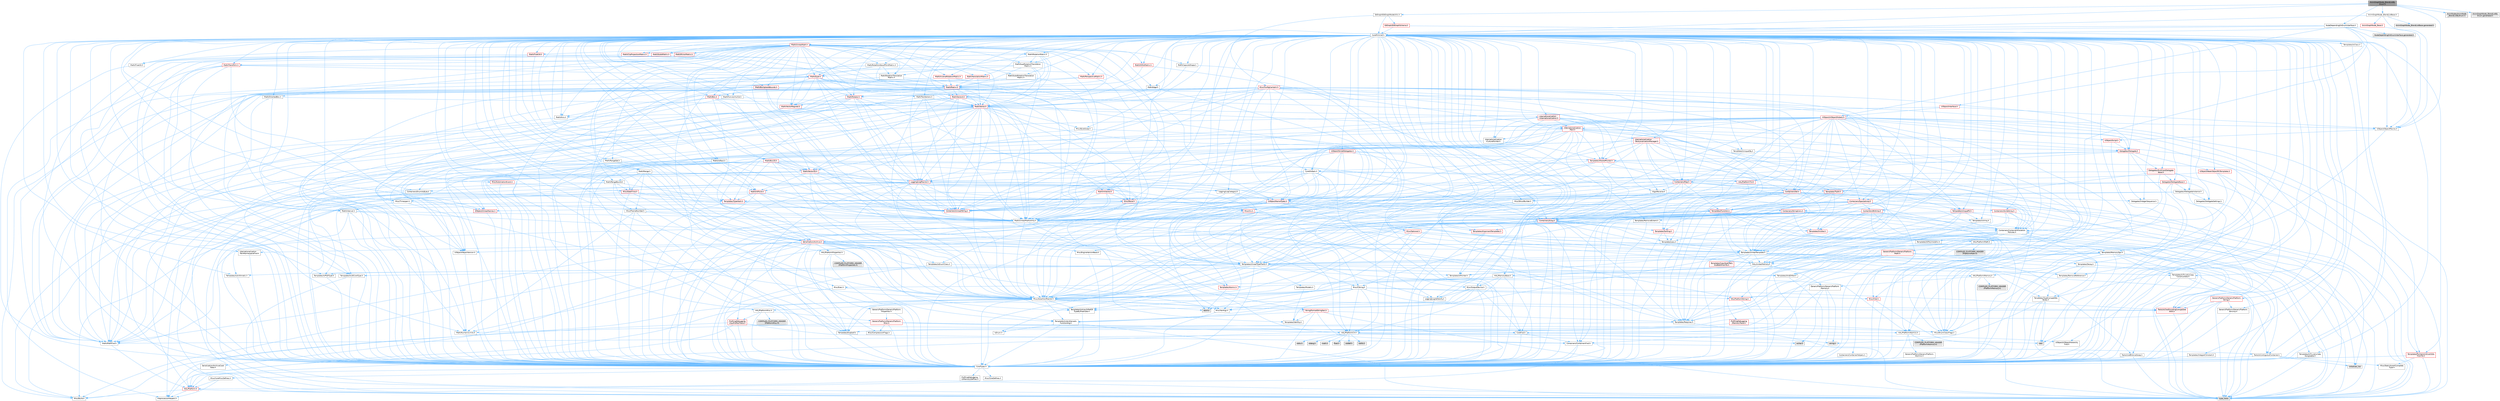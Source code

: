 digraph "AnimGraphNode_BlendListByEnum.h"
{
 // INTERACTIVE_SVG=YES
 // LATEX_PDF_SIZE
  bgcolor="transparent";
  edge [fontname=Helvetica,fontsize=10,labelfontname=Helvetica,labelfontsize=10];
  node [fontname=Helvetica,fontsize=10,shape=box,height=0.2,width=0.4];
  Node1 [id="Node000001",label="AnimGraphNode_BlendListBy\lEnum.h",height=0.2,width=0.4,color="gray40", fillcolor="grey60", style="filled", fontcolor="black",tooltip=" "];
  Node1 -> Node2 [id="edge1_Node000001_Node000002",color="steelblue1",style="solid",tooltip=" "];
  Node2 [id="Node000002",label="CoreMinimal.h",height=0.2,width=0.4,color="grey40", fillcolor="white", style="filled",URL="$d7/d67/CoreMinimal_8h.html",tooltip=" "];
  Node2 -> Node3 [id="edge2_Node000002_Node000003",color="steelblue1",style="solid",tooltip=" "];
  Node3 [id="Node000003",label="CoreTypes.h",height=0.2,width=0.4,color="grey40", fillcolor="white", style="filled",URL="$dc/dec/CoreTypes_8h.html",tooltip=" "];
  Node3 -> Node4 [id="edge3_Node000003_Node000004",color="steelblue1",style="solid",tooltip=" "];
  Node4 [id="Node000004",label="HAL/Platform.h",height=0.2,width=0.4,color="red", fillcolor="#FFF0F0", style="filled",URL="$d9/dd0/Platform_8h.html",tooltip=" "];
  Node4 -> Node5 [id="edge4_Node000004_Node000005",color="steelblue1",style="solid",tooltip=" "];
  Node5 [id="Node000005",label="Misc/Build.h",height=0.2,width=0.4,color="grey40", fillcolor="white", style="filled",URL="$d3/dbb/Build_8h.html",tooltip=" "];
  Node4 -> Node7 [id="edge5_Node000004_Node000007",color="steelblue1",style="solid",tooltip=" "];
  Node7 [id="Node000007",label="type_traits",height=0.2,width=0.4,color="grey60", fillcolor="#E0E0E0", style="filled",tooltip=" "];
  Node4 -> Node8 [id="edge6_Node000004_Node000008",color="steelblue1",style="solid",tooltip=" "];
  Node8 [id="Node000008",label="PreprocessorHelpers.h",height=0.2,width=0.4,color="grey40", fillcolor="white", style="filled",URL="$db/ddb/PreprocessorHelpers_8h.html",tooltip=" "];
  Node3 -> Node14 [id="edge7_Node000003_Node000014",color="steelblue1",style="solid",tooltip=" "];
  Node14 [id="Node000014",label="ProfilingDebugging\l/UMemoryDefines.h",height=0.2,width=0.4,color="grey40", fillcolor="white", style="filled",URL="$d2/da2/UMemoryDefines_8h.html",tooltip=" "];
  Node3 -> Node15 [id="edge8_Node000003_Node000015",color="steelblue1",style="solid",tooltip=" "];
  Node15 [id="Node000015",label="Misc/CoreMiscDefines.h",height=0.2,width=0.4,color="grey40", fillcolor="white", style="filled",URL="$da/d38/CoreMiscDefines_8h.html",tooltip=" "];
  Node15 -> Node4 [id="edge9_Node000015_Node000004",color="steelblue1",style="solid",tooltip=" "];
  Node15 -> Node8 [id="edge10_Node000015_Node000008",color="steelblue1",style="solid",tooltip=" "];
  Node3 -> Node16 [id="edge11_Node000003_Node000016",color="steelblue1",style="solid",tooltip=" "];
  Node16 [id="Node000016",label="Misc/CoreDefines.h",height=0.2,width=0.4,color="grey40", fillcolor="white", style="filled",URL="$d3/dd2/CoreDefines_8h.html",tooltip=" "];
  Node2 -> Node17 [id="edge12_Node000002_Node000017",color="steelblue1",style="solid",tooltip=" "];
  Node17 [id="Node000017",label="CoreFwd.h",height=0.2,width=0.4,color="grey40", fillcolor="white", style="filled",URL="$d1/d1e/CoreFwd_8h.html",tooltip=" "];
  Node17 -> Node3 [id="edge13_Node000017_Node000003",color="steelblue1",style="solid",tooltip=" "];
  Node17 -> Node18 [id="edge14_Node000017_Node000018",color="steelblue1",style="solid",tooltip=" "];
  Node18 [id="Node000018",label="Containers/ContainersFwd.h",height=0.2,width=0.4,color="grey40", fillcolor="white", style="filled",URL="$d4/d0a/ContainersFwd_8h.html",tooltip=" "];
  Node18 -> Node4 [id="edge15_Node000018_Node000004",color="steelblue1",style="solid",tooltip=" "];
  Node18 -> Node3 [id="edge16_Node000018_Node000003",color="steelblue1",style="solid",tooltip=" "];
  Node18 -> Node19 [id="edge17_Node000018_Node000019",color="steelblue1",style="solid",tooltip=" "];
  Node19 [id="Node000019",label="Traits/IsContiguousContainer.h",height=0.2,width=0.4,color="grey40", fillcolor="white", style="filled",URL="$d5/d3c/IsContiguousContainer_8h.html",tooltip=" "];
  Node19 -> Node3 [id="edge18_Node000019_Node000003",color="steelblue1",style="solid",tooltip=" "];
  Node19 -> Node20 [id="edge19_Node000019_Node000020",color="steelblue1",style="solid",tooltip=" "];
  Node20 [id="Node000020",label="Misc/StaticAssertComplete\lType.h",height=0.2,width=0.4,color="grey40", fillcolor="white", style="filled",URL="$d5/d4e/StaticAssertCompleteType_8h.html",tooltip=" "];
  Node19 -> Node21 [id="edge20_Node000019_Node000021",color="steelblue1",style="solid",tooltip=" "];
  Node21 [id="Node000021",label="initializer_list",height=0.2,width=0.4,color="grey60", fillcolor="#E0E0E0", style="filled",tooltip=" "];
  Node17 -> Node22 [id="edge21_Node000017_Node000022",color="steelblue1",style="solid",tooltip=" "];
  Node22 [id="Node000022",label="Math/MathFwd.h",height=0.2,width=0.4,color="grey40", fillcolor="white", style="filled",URL="$d2/d10/MathFwd_8h.html",tooltip=" "];
  Node22 -> Node4 [id="edge22_Node000022_Node000004",color="steelblue1",style="solid",tooltip=" "];
  Node17 -> Node23 [id="edge23_Node000017_Node000023",color="steelblue1",style="solid",tooltip=" "];
  Node23 [id="Node000023",label="UObject/UObjectHierarchy\lFwd.h",height=0.2,width=0.4,color="grey40", fillcolor="white", style="filled",URL="$d3/d13/UObjectHierarchyFwd_8h.html",tooltip=" "];
  Node2 -> Node23 [id="edge24_Node000002_Node000023",color="steelblue1",style="solid",tooltip=" "];
  Node2 -> Node18 [id="edge25_Node000002_Node000018",color="steelblue1",style="solid",tooltip=" "];
  Node2 -> Node24 [id="edge26_Node000002_Node000024",color="steelblue1",style="solid",tooltip=" "];
  Node24 [id="Node000024",label="Misc/VarArgs.h",height=0.2,width=0.4,color="grey40", fillcolor="white", style="filled",URL="$d5/d6f/VarArgs_8h.html",tooltip=" "];
  Node24 -> Node3 [id="edge27_Node000024_Node000003",color="steelblue1",style="solid",tooltip=" "];
  Node2 -> Node25 [id="edge28_Node000002_Node000025",color="steelblue1",style="solid",tooltip=" "];
  Node25 [id="Node000025",label="Logging/LogVerbosity.h",height=0.2,width=0.4,color="grey40", fillcolor="white", style="filled",URL="$d2/d8f/LogVerbosity_8h.html",tooltip=" "];
  Node25 -> Node3 [id="edge29_Node000025_Node000003",color="steelblue1",style="solid",tooltip=" "];
  Node2 -> Node26 [id="edge30_Node000002_Node000026",color="steelblue1",style="solid",tooltip=" "];
  Node26 [id="Node000026",label="Misc/OutputDevice.h",height=0.2,width=0.4,color="grey40", fillcolor="white", style="filled",URL="$d7/d32/OutputDevice_8h.html",tooltip=" "];
  Node26 -> Node17 [id="edge31_Node000026_Node000017",color="steelblue1",style="solid",tooltip=" "];
  Node26 -> Node3 [id="edge32_Node000026_Node000003",color="steelblue1",style="solid",tooltip=" "];
  Node26 -> Node25 [id="edge33_Node000026_Node000025",color="steelblue1",style="solid",tooltip=" "];
  Node26 -> Node24 [id="edge34_Node000026_Node000024",color="steelblue1",style="solid",tooltip=" "];
  Node26 -> Node27 [id="edge35_Node000026_Node000027",color="steelblue1",style="solid",tooltip=" "];
  Node27 [id="Node000027",label="Templates/IsArrayOrRefOf\lTypeByPredicate.h",height=0.2,width=0.4,color="grey40", fillcolor="white", style="filled",URL="$d6/da1/IsArrayOrRefOfTypeByPredicate_8h.html",tooltip=" "];
  Node27 -> Node3 [id="edge36_Node000027_Node000003",color="steelblue1",style="solid",tooltip=" "];
  Node26 -> Node28 [id="edge37_Node000026_Node000028",color="steelblue1",style="solid",tooltip=" "];
  Node28 [id="Node000028",label="Templates/IsValidVariadic\lFunctionArg.h",height=0.2,width=0.4,color="grey40", fillcolor="white", style="filled",URL="$d0/dc8/IsValidVariadicFunctionArg_8h.html",tooltip=" "];
  Node28 -> Node3 [id="edge38_Node000028_Node000003",color="steelblue1",style="solid",tooltip=" "];
  Node28 -> Node29 [id="edge39_Node000028_Node000029",color="steelblue1",style="solid",tooltip=" "];
  Node29 [id="Node000029",label="IsEnum.h",height=0.2,width=0.4,color="grey40", fillcolor="white", style="filled",URL="$d4/de5/IsEnum_8h.html",tooltip=" "];
  Node28 -> Node7 [id="edge40_Node000028_Node000007",color="steelblue1",style="solid",tooltip=" "];
  Node26 -> Node30 [id="edge41_Node000026_Node000030",color="steelblue1",style="solid",tooltip=" "];
  Node30 [id="Node000030",label="Traits/IsCharEncodingCompatible\lWith.h",height=0.2,width=0.4,color="red", fillcolor="#FFF0F0", style="filled",URL="$df/dd1/IsCharEncodingCompatibleWith_8h.html",tooltip=" "];
  Node30 -> Node7 [id="edge42_Node000030_Node000007",color="steelblue1",style="solid",tooltip=" "];
  Node2 -> Node32 [id="edge43_Node000002_Node000032",color="steelblue1",style="solid",tooltip=" "];
  Node32 [id="Node000032",label="HAL/PlatformCrt.h",height=0.2,width=0.4,color="grey40", fillcolor="white", style="filled",URL="$d8/d75/PlatformCrt_8h.html",tooltip=" "];
  Node32 -> Node33 [id="edge44_Node000032_Node000033",color="steelblue1",style="solid",tooltip=" "];
  Node33 [id="Node000033",label="new",height=0.2,width=0.4,color="grey60", fillcolor="#E0E0E0", style="filled",tooltip=" "];
  Node32 -> Node34 [id="edge45_Node000032_Node000034",color="steelblue1",style="solid",tooltip=" "];
  Node34 [id="Node000034",label="wchar.h",height=0.2,width=0.4,color="grey60", fillcolor="#E0E0E0", style="filled",tooltip=" "];
  Node32 -> Node35 [id="edge46_Node000032_Node000035",color="steelblue1",style="solid",tooltip=" "];
  Node35 [id="Node000035",label="stddef.h",height=0.2,width=0.4,color="grey60", fillcolor="#E0E0E0", style="filled",tooltip=" "];
  Node32 -> Node36 [id="edge47_Node000032_Node000036",color="steelblue1",style="solid",tooltip=" "];
  Node36 [id="Node000036",label="stdlib.h",height=0.2,width=0.4,color="grey60", fillcolor="#E0E0E0", style="filled",tooltip=" "];
  Node32 -> Node37 [id="edge48_Node000032_Node000037",color="steelblue1",style="solid",tooltip=" "];
  Node37 [id="Node000037",label="stdio.h",height=0.2,width=0.4,color="grey60", fillcolor="#E0E0E0", style="filled",tooltip=" "];
  Node32 -> Node38 [id="edge49_Node000032_Node000038",color="steelblue1",style="solid",tooltip=" "];
  Node38 [id="Node000038",label="stdarg.h",height=0.2,width=0.4,color="grey60", fillcolor="#E0E0E0", style="filled",tooltip=" "];
  Node32 -> Node39 [id="edge50_Node000032_Node000039",color="steelblue1",style="solid",tooltip=" "];
  Node39 [id="Node000039",label="math.h",height=0.2,width=0.4,color="grey60", fillcolor="#E0E0E0", style="filled",tooltip=" "];
  Node32 -> Node40 [id="edge51_Node000032_Node000040",color="steelblue1",style="solid",tooltip=" "];
  Node40 [id="Node000040",label="float.h",height=0.2,width=0.4,color="grey60", fillcolor="#E0E0E0", style="filled",tooltip=" "];
  Node32 -> Node41 [id="edge52_Node000032_Node000041",color="steelblue1",style="solid",tooltip=" "];
  Node41 [id="Node000041",label="string.h",height=0.2,width=0.4,color="grey60", fillcolor="#E0E0E0", style="filled",tooltip=" "];
  Node2 -> Node42 [id="edge53_Node000002_Node000042",color="steelblue1",style="solid",tooltip=" "];
  Node42 [id="Node000042",label="HAL/PlatformMisc.h",height=0.2,width=0.4,color="grey40", fillcolor="white", style="filled",URL="$d0/df5/PlatformMisc_8h.html",tooltip=" "];
  Node42 -> Node3 [id="edge54_Node000042_Node000003",color="steelblue1",style="solid",tooltip=" "];
  Node42 -> Node43 [id="edge55_Node000042_Node000043",color="steelblue1",style="solid",tooltip=" "];
  Node43 [id="Node000043",label="GenericPlatform/GenericPlatform\lMisc.h",height=0.2,width=0.4,color="red", fillcolor="#FFF0F0", style="filled",URL="$db/d9a/GenericPlatformMisc_8h.html",tooltip=" "];
  Node43 -> Node17 [id="edge56_Node000043_Node000017",color="steelblue1",style="solid",tooltip=" "];
  Node43 -> Node3 [id="edge57_Node000043_Node000003",color="steelblue1",style="solid",tooltip=" "];
  Node43 -> Node32 [id="edge58_Node000043_Node000032",color="steelblue1",style="solid",tooltip=" "];
  Node43 -> Node47 [id="edge59_Node000043_Node000047",color="steelblue1",style="solid",tooltip=" "];
  Node47 [id="Node000047",label="Math/NumericLimits.h",height=0.2,width=0.4,color="grey40", fillcolor="white", style="filled",URL="$df/d1b/NumericLimits_8h.html",tooltip=" "];
  Node47 -> Node3 [id="edge60_Node000047_Node000003",color="steelblue1",style="solid",tooltip=" "];
  Node43 -> Node48 [id="edge61_Node000043_Node000048",color="steelblue1",style="solid",tooltip=" "];
  Node48 [id="Node000048",label="Misc/CompressionFlags.h",height=0.2,width=0.4,color="grey40", fillcolor="white", style="filled",URL="$d9/d76/CompressionFlags_8h.html",tooltip=" "];
  Node43 -> Node49 [id="edge62_Node000043_Node000049",color="steelblue1",style="solid",tooltip=" "];
  Node49 [id="Node000049",label="Misc/EnumClassFlags.h",height=0.2,width=0.4,color="grey40", fillcolor="white", style="filled",URL="$d8/de7/EnumClassFlags_8h.html",tooltip=" "];
  Node42 -> Node52 [id="edge63_Node000042_Node000052",color="steelblue1",style="solid",tooltip=" "];
  Node52 [id="Node000052",label="COMPILED_PLATFORM_HEADER\l(PlatformMisc.h)",height=0.2,width=0.4,color="grey60", fillcolor="#E0E0E0", style="filled",tooltip=" "];
  Node42 -> Node53 [id="edge64_Node000042_Node000053",color="steelblue1",style="solid",tooltip=" "];
  Node53 [id="Node000053",label="ProfilingDebugging\l/CpuProfilerTrace.h",height=0.2,width=0.4,color="red", fillcolor="#FFF0F0", style="filled",URL="$da/dcb/CpuProfilerTrace_8h.html",tooltip=" "];
  Node53 -> Node3 [id="edge65_Node000053_Node000003",color="steelblue1",style="solid",tooltip=" "];
  Node53 -> Node18 [id="edge66_Node000053_Node000018",color="steelblue1",style="solid",tooltip=" "];
  Node53 -> Node54 [id="edge67_Node000053_Node000054",color="steelblue1",style="solid",tooltip=" "];
  Node54 [id="Node000054",label="HAL/PlatformAtomics.h",height=0.2,width=0.4,color="grey40", fillcolor="white", style="filled",URL="$d3/d36/PlatformAtomics_8h.html",tooltip=" "];
  Node54 -> Node3 [id="edge68_Node000054_Node000003",color="steelblue1",style="solid",tooltip=" "];
  Node54 -> Node55 [id="edge69_Node000054_Node000055",color="steelblue1",style="solid",tooltip=" "];
  Node55 [id="Node000055",label="GenericPlatform/GenericPlatform\lAtomics.h",height=0.2,width=0.4,color="grey40", fillcolor="white", style="filled",URL="$da/d72/GenericPlatformAtomics_8h.html",tooltip=" "];
  Node55 -> Node3 [id="edge70_Node000055_Node000003",color="steelblue1",style="solid",tooltip=" "];
  Node54 -> Node56 [id="edge71_Node000054_Node000056",color="steelblue1",style="solid",tooltip=" "];
  Node56 [id="Node000056",label="COMPILED_PLATFORM_HEADER\l(PlatformAtomics.h)",height=0.2,width=0.4,color="grey60", fillcolor="#E0E0E0", style="filled",tooltip=" "];
  Node53 -> Node8 [id="edge72_Node000053_Node000008",color="steelblue1",style="solid",tooltip=" "];
  Node53 -> Node5 [id="edge73_Node000053_Node000005",color="steelblue1",style="solid",tooltip=" "];
  Node2 -> Node61 [id="edge74_Node000002_Node000061",color="steelblue1",style="solid",tooltip=" "];
  Node61 [id="Node000061",label="Misc/AssertionMacros.h",height=0.2,width=0.4,color="grey40", fillcolor="white", style="filled",URL="$d0/dfa/AssertionMacros_8h.html",tooltip=" "];
  Node61 -> Node3 [id="edge75_Node000061_Node000003",color="steelblue1",style="solid",tooltip=" "];
  Node61 -> Node4 [id="edge76_Node000061_Node000004",color="steelblue1",style="solid",tooltip=" "];
  Node61 -> Node42 [id="edge77_Node000061_Node000042",color="steelblue1",style="solid",tooltip=" "];
  Node61 -> Node8 [id="edge78_Node000061_Node000008",color="steelblue1",style="solid",tooltip=" "];
  Node61 -> Node62 [id="edge79_Node000061_Node000062",color="steelblue1",style="solid",tooltip=" "];
  Node62 [id="Node000062",label="Templates/EnableIf.h",height=0.2,width=0.4,color="grey40", fillcolor="white", style="filled",URL="$d7/d60/EnableIf_8h.html",tooltip=" "];
  Node62 -> Node3 [id="edge80_Node000062_Node000003",color="steelblue1",style="solid",tooltip=" "];
  Node61 -> Node27 [id="edge81_Node000061_Node000027",color="steelblue1",style="solid",tooltip=" "];
  Node61 -> Node28 [id="edge82_Node000061_Node000028",color="steelblue1",style="solid",tooltip=" "];
  Node61 -> Node30 [id="edge83_Node000061_Node000030",color="steelblue1",style="solid",tooltip=" "];
  Node61 -> Node24 [id="edge84_Node000061_Node000024",color="steelblue1",style="solid",tooltip=" "];
  Node61 -> Node63 [id="edge85_Node000061_Node000063",color="steelblue1",style="solid",tooltip=" "];
  Node63 [id="Node000063",label="String/FormatStringSan.h",height=0.2,width=0.4,color="red", fillcolor="#FFF0F0", style="filled",URL="$d3/d8b/FormatStringSan_8h.html",tooltip=" "];
  Node63 -> Node7 [id="edge86_Node000063_Node000007",color="steelblue1",style="solid",tooltip=" "];
  Node63 -> Node3 [id="edge87_Node000063_Node000003",color="steelblue1",style="solid",tooltip=" "];
  Node63 -> Node64 [id="edge88_Node000063_Node000064",color="steelblue1",style="solid",tooltip=" "];
  Node64 [id="Node000064",label="Templates/Requires.h",height=0.2,width=0.4,color="grey40", fillcolor="white", style="filled",URL="$dc/d96/Requires_8h.html",tooltip=" "];
  Node64 -> Node62 [id="edge89_Node000064_Node000062",color="steelblue1",style="solid",tooltip=" "];
  Node64 -> Node7 [id="edge90_Node000064_Node000007",color="steelblue1",style="solid",tooltip=" "];
  Node63 -> Node65 [id="edge91_Node000063_Node000065",color="steelblue1",style="solid",tooltip=" "];
  Node65 [id="Node000065",label="Templates/Identity.h",height=0.2,width=0.4,color="grey40", fillcolor="white", style="filled",URL="$d0/dd5/Identity_8h.html",tooltip=" "];
  Node63 -> Node28 [id="edge92_Node000063_Node000028",color="steelblue1",style="solid",tooltip=" "];
  Node63 -> Node18 [id="edge93_Node000063_Node000018",color="steelblue1",style="solid",tooltip=" "];
  Node61 -> Node69 [id="edge94_Node000061_Node000069",color="steelblue1",style="solid",tooltip=" "];
  Node69 [id="Node000069",label="atomic",height=0.2,width=0.4,color="grey60", fillcolor="#E0E0E0", style="filled",tooltip=" "];
  Node2 -> Node70 [id="edge95_Node000002_Node000070",color="steelblue1",style="solid",tooltip=" "];
  Node70 [id="Node000070",label="Templates/IsPointer.h",height=0.2,width=0.4,color="grey40", fillcolor="white", style="filled",URL="$d7/d05/IsPointer_8h.html",tooltip=" "];
  Node70 -> Node3 [id="edge96_Node000070_Node000003",color="steelblue1",style="solid",tooltip=" "];
  Node2 -> Node71 [id="edge97_Node000002_Node000071",color="steelblue1",style="solid",tooltip=" "];
  Node71 [id="Node000071",label="HAL/PlatformMemory.h",height=0.2,width=0.4,color="grey40", fillcolor="white", style="filled",URL="$de/d68/PlatformMemory_8h.html",tooltip=" "];
  Node71 -> Node3 [id="edge98_Node000071_Node000003",color="steelblue1",style="solid",tooltip=" "];
  Node71 -> Node72 [id="edge99_Node000071_Node000072",color="steelblue1",style="solid",tooltip=" "];
  Node72 [id="Node000072",label="GenericPlatform/GenericPlatform\lMemory.h",height=0.2,width=0.4,color="grey40", fillcolor="white", style="filled",URL="$dd/d22/GenericPlatformMemory_8h.html",tooltip=" "];
  Node72 -> Node17 [id="edge100_Node000072_Node000017",color="steelblue1",style="solid",tooltip=" "];
  Node72 -> Node3 [id="edge101_Node000072_Node000003",color="steelblue1",style="solid",tooltip=" "];
  Node72 -> Node73 [id="edge102_Node000072_Node000073",color="steelblue1",style="solid",tooltip=" "];
  Node73 [id="Node000073",label="HAL/PlatformString.h",height=0.2,width=0.4,color="red", fillcolor="#FFF0F0", style="filled",URL="$db/db5/PlatformString_8h.html",tooltip=" "];
  Node73 -> Node3 [id="edge103_Node000073_Node000003",color="steelblue1",style="solid",tooltip=" "];
  Node72 -> Node41 [id="edge104_Node000072_Node000041",color="steelblue1",style="solid",tooltip=" "];
  Node72 -> Node34 [id="edge105_Node000072_Node000034",color="steelblue1",style="solid",tooltip=" "];
  Node71 -> Node75 [id="edge106_Node000071_Node000075",color="steelblue1",style="solid",tooltip=" "];
  Node75 [id="Node000075",label="COMPILED_PLATFORM_HEADER\l(PlatformMemory.h)",height=0.2,width=0.4,color="grey60", fillcolor="#E0E0E0", style="filled",tooltip=" "];
  Node2 -> Node54 [id="edge107_Node000002_Node000054",color="steelblue1",style="solid",tooltip=" "];
  Node2 -> Node76 [id="edge108_Node000002_Node000076",color="steelblue1",style="solid",tooltip=" "];
  Node76 [id="Node000076",label="Misc/Exec.h",height=0.2,width=0.4,color="grey40", fillcolor="white", style="filled",URL="$de/ddb/Exec_8h.html",tooltip=" "];
  Node76 -> Node3 [id="edge109_Node000076_Node000003",color="steelblue1",style="solid",tooltip=" "];
  Node76 -> Node61 [id="edge110_Node000076_Node000061",color="steelblue1",style="solid",tooltip=" "];
  Node2 -> Node77 [id="edge111_Node000002_Node000077",color="steelblue1",style="solid",tooltip=" "];
  Node77 [id="Node000077",label="HAL/MemoryBase.h",height=0.2,width=0.4,color="grey40", fillcolor="white", style="filled",URL="$d6/d9f/MemoryBase_8h.html",tooltip=" "];
  Node77 -> Node3 [id="edge112_Node000077_Node000003",color="steelblue1",style="solid",tooltip=" "];
  Node77 -> Node54 [id="edge113_Node000077_Node000054",color="steelblue1",style="solid",tooltip=" "];
  Node77 -> Node32 [id="edge114_Node000077_Node000032",color="steelblue1",style="solid",tooltip=" "];
  Node77 -> Node76 [id="edge115_Node000077_Node000076",color="steelblue1",style="solid",tooltip=" "];
  Node77 -> Node26 [id="edge116_Node000077_Node000026",color="steelblue1",style="solid",tooltip=" "];
  Node77 -> Node78 [id="edge117_Node000077_Node000078",color="steelblue1",style="solid",tooltip=" "];
  Node78 [id="Node000078",label="Templates/Atomic.h",height=0.2,width=0.4,color="red", fillcolor="#FFF0F0", style="filled",URL="$d3/d91/Atomic_8h.html",tooltip=" "];
  Node78 -> Node69 [id="edge118_Node000078_Node000069",color="steelblue1",style="solid",tooltip=" "];
  Node2 -> Node87 [id="edge119_Node000002_Node000087",color="steelblue1",style="solid",tooltip=" "];
  Node87 [id="Node000087",label="HAL/UnrealMemory.h",height=0.2,width=0.4,color="grey40", fillcolor="white", style="filled",URL="$d9/d96/UnrealMemory_8h.html",tooltip=" "];
  Node87 -> Node3 [id="edge120_Node000087_Node000003",color="steelblue1",style="solid",tooltip=" "];
  Node87 -> Node72 [id="edge121_Node000087_Node000072",color="steelblue1",style="solid",tooltip=" "];
  Node87 -> Node77 [id="edge122_Node000087_Node000077",color="steelblue1",style="solid",tooltip=" "];
  Node87 -> Node71 [id="edge123_Node000087_Node000071",color="steelblue1",style="solid",tooltip=" "];
  Node87 -> Node88 [id="edge124_Node000087_Node000088",color="steelblue1",style="solid",tooltip=" "];
  Node88 [id="Node000088",label="ProfilingDebugging\l/MemoryTrace.h",height=0.2,width=0.4,color="red", fillcolor="#FFF0F0", style="filled",URL="$da/dd7/MemoryTrace_8h.html",tooltip=" "];
  Node88 -> Node4 [id="edge125_Node000088_Node000004",color="steelblue1",style="solid",tooltip=" "];
  Node88 -> Node49 [id="edge126_Node000088_Node000049",color="steelblue1",style="solid",tooltip=" "];
  Node87 -> Node70 [id="edge127_Node000087_Node000070",color="steelblue1",style="solid",tooltip=" "];
  Node2 -> Node89 [id="edge128_Node000002_Node000089",color="steelblue1",style="solid",tooltip=" "];
  Node89 [id="Node000089",label="Templates/IsArithmetic.h",height=0.2,width=0.4,color="grey40", fillcolor="white", style="filled",URL="$d2/d5d/IsArithmetic_8h.html",tooltip=" "];
  Node89 -> Node3 [id="edge129_Node000089_Node000003",color="steelblue1",style="solid",tooltip=" "];
  Node2 -> Node83 [id="edge130_Node000002_Node000083",color="steelblue1",style="solid",tooltip=" "];
  Node83 [id="Node000083",label="Templates/AndOrNot.h",height=0.2,width=0.4,color="grey40", fillcolor="white", style="filled",URL="$db/d0a/AndOrNot_8h.html",tooltip=" "];
  Node83 -> Node3 [id="edge131_Node000083_Node000003",color="steelblue1",style="solid",tooltip=" "];
  Node2 -> Node90 [id="edge132_Node000002_Node000090",color="steelblue1",style="solid",tooltip=" "];
  Node90 [id="Node000090",label="Templates/IsPODType.h",height=0.2,width=0.4,color="grey40", fillcolor="white", style="filled",URL="$d7/db1/IsPODType_8h.html",tooltip=" "];
  Node90 -> Node3 [id="edge133_Node000090_Node000003",color="steelblue1",style="solid",tooltip=" "];
  Node2 -> Node91 [id="edge134_Node000002_Node000091",color="steelblue1",style="solid",tooltip=" "];
  Node91 [id="Node000091",label="Templates/IsUECoreType.h",height=0.2,width=0.4,color="grey40", fillcolor="white", style="filled",URL="$d1/db8/IsUECoreType_8h.html",tooltip=" "];
  Node91 -> Node3 [id="edge135_Node000091_Node000003",color="steelblue1",style="solid",tooltip=" "];
  Node91 -> Node7 [id="edge136_Node000091_Node000007",color="steelblue1",style="solid",tooltip=" "];
  Node2 -> Node84 [id="edge137_Node000002_Node000084",color="steelblue1",style="solid",tooltip=" "];
  Node84 [id="Node000084",label="Templates/IsTriviallyCopy\lConstructible.h",height=0.2,width=0.4,color="grey40", fillcolor="white", style="filled",URL="$d3/d78/IsTriviallyCopyConstructible_8h.html",tooltip=" "];
  Node84 -> Node3 [id="edge138_Node000084_Node000003",color="steelblue1",style="solid",tooltip=" "];
  Node84 -> Node7 [id="edge139_Node000084_Node000007",color="steelblue1",style="solid",tooltip=" "];
  Node2 -> Node92 [id="edge140_Node000002_Node000092",color="steelblue1",style="solid",tooltip=" "];
  Node92 [id="Node000092",label="Templates/UnrealTypeTraits.h",height=0.2,width=0.4,color="grey40", fillcolor="white", style="filled",URL="$d2/d2d/UnrealTypeTraits_8h.html",tooltip=" "];
  Node92 -> Node3 [id="edge141_Node000092_Node000003",color="steelblue1",style="solid",tooltip=" "];
  Node92 -> Node70 [id="edge142_Node000092_Node000070",color="steelblue1",style="solid",tooltip=" "];
  Node92 -> Node61 [id="edge143_Node000092_Node000061",color="steelblue1",style="solid",tooltip=" "];
  Node92 -> Node83 [id="edge144_Node000092_Node000083",color="steelblue1",style="solid",tooltip=" "];
  Node92 -> Node62 [id="edge145_Node000092_Node000062",color="steelblue1",style="solid",tooltip=" "];
  Node92 -> Node89 [id="edge146_Node000092_Node000089",color="steelblue1",style="solid",tooltip=" "];
  Node92 -> Node29 [id="edge147_Node000092_Node000029",color="steelblue1",style="solid",tooltip=" "];
  Node92 -> Node93 [id="edge148_Node000092_Node000093",color="steelblue1",style="solid",tooltip=" "];
  Node93 [id="Node000093",label="Templates/Models.h",height=0.2,width=0.4,color="grey40", fillcolor="white", style="filled",URL="$d3/d0c/Models_8h.html",tooltip=" "];
  Node93 -> Node65 [id="edge149_Node000093_Node000065",color="steelblue1",style="solid",tooltip=" "];
  Node92 -> Node90 [id="edge150_Node000092_Node000090",color="steelblue1",style="solid",tooltip=" "];
  Node92 -> Node91 [id="edge151_Node000092_Node000091",color="steelblue1",style="solid",tooltip=" "];
  Node92 -> Node84 [id="edge152_Node000092_Node000084",color="steelblue1",style="solid",tooltip=" "];
  Node2 -> Node62 [id="edge153_Node000002_Node000062",color="steelblue1",style="solid",tooltip=" "];
  Node2 -> Node94 [id="edge154_Node000002_Node000094",color="steelblue1",style="solid",tooltip=" "];
  Node94 [id="Node000094",label="Templates/RemoveReference.h",height=0.2,width=0.4,color="grey40", fillcolor="white", style="filled",URL="$da/dbe/RemoveReference_8h.html",tooltip=" "];
  Node94 -> Node3 [id="edge155_Node000094_Node000003",color="steelblue1",style="solid",tooltip=" "];
  Node2 -> Node95 [id="edge156_Node000002_Node000095",color="steelblue1",style="solid",tooltip=" "];
  Node95 [id="Node000095",label="Templates/IntegralConstant.h",height=0.2,width=0.4,color="grey40", fillcolor="white", style="filled",URL="$db/d1b/IntegralConstant_8h.html",tooltip=" "];
  Node95 -> Node3 [id="edge157_Node000095_Node000003",color="steelblue1",style="solid",tooltip=" "];
  Node2 -> Node96 [id="edge158_Node000002_Node000096",color="steelblue1",style="solid",tooltip=" "];
  Node96 [id="Node000096",label="Templates/IsClass.h",height=0.2,width=0.4,color="grey40", fillcolor="white", style="filled",URL="$db/dcb/IsClass_8h.html",tooltip=" "];
  Node96 -> Node3 [id="edge159_Node000096_Node000003",color="steelblue1",style="solid",tooltip=" "];
  Node2 -> Node97 [id="edge160_Node000002_Node000097",color="steelblue1",style="solid",tooltip=" "];
  Node97 [id="Node000097",label="Templates/TypeCompatible\lBytes.h",height=0.2,width=0.4,color="grey40", fillcolor="white", style="filled",URL="$df/d0a/TypeCompatibleBytes_8h.html",tooltip=" "];
  Node97 -> Node3 [id="edge161_Node000097_Node000003",color="steelblue1",style="solid",tooltip=" "];
  Node97 -> Node41 [id="edge162_Node000097_Node000041",color="steelblue1",style="solid",tooltip=" "];
  Node97 -> Node33 [id="edge163_Node000097_Node000033",color="steelblue1",style="solid",tooltip=" "];
  Node97 -> Node7 [id="edge164_Node000097_Node000007",color="steelblue1",style="solid",tooltip=" "];
  Node2 -> Node19 [id="edge165_Node000002_Node000019",color="steelblue1",style="solid",tooltip=" "];
  Node2 -> Node98 [id="edge166_Node000002_Node000098",color="steelblue1",style="solid",tooltip=" "];
  Node98 [id="Node000098",label="Templates/UnrealTemplate.h",height=0.2,width=0.4,color="grey40", fillcolor="white", style="filled",URL="$d4/d24/UnrealTemplate_8h.html",tooltip=" "];
  Node98 -> Node3 [id="edge167_Node000098_Node000003",color="steelblue1",style="solid",tooltip=" "];
  Node98 -> Node70 [id="edge168_Node000098_Node000070",color="steelblue1",style="solid",tooltip=" "];
  Node98 -> Node87 [id="edge169_Node000098_Node000087",color="steelblue1",style="solid",tooltip=" "];
  Node98 -> Node99 [id="edge170_Node000098_Node000099",color="steelblue1",style="solid",tooltip=" "];
  Node99 [id="Node000099",label="Templates/CopyQualifiers\lAndRefsFromTo.h",height=0.2,width=0.4,color="red", fillcolor="#FFF0F0", style="filled",URL="$d3/db3/CopyQualifiersAndRefsFromTo_8h.html",tooltip=" "];
  Node98 -> Node92 [id="edge171_Node000098_Node000092",color="steelblue1",style="solid",tooltip=" "];
  Node98 -> Node94 [id="edge172_Node000098_Node000094",color="steelblue1",style="solid",tooltip=" "];
  Node98 -> Node64 [id="edge173_Node000098_Node000064",color="steelblue1",style="solid",tooltip=" "];
  Node98 -> Node97 [id="edge174_Node000098_Node000097",color="steelblue1",style="solid",tooltip=" "];
  Node98 -> Node65 [id="edge175_Node000098_Node000065",color="steelblue1",style="solid",tooltip=" "];
  Node98 -> Node19 [id="edge176_Node000098_Node000019",color="steelblue1",style="solid",tooltip=" "];
  Node98 -> Node101 [id="edge177_Node000098_Node000101",color="steelblue1",style="solid",tooltip=" "];
  Node101 [id="Node000101",label="Traits/UseBitwiseSwap.h",height=0.2,width=0.4,color="grey40", fillcolor="white", style="filled",URL="$db/df3/UseBitwiseSwap_8h.html",tooltip=" "];
  Node101 -> Node3 [id="edge178_Node000101_Node000003",color="steelblue1",style="solid",tooltip=" "];
  Node101 -> Node7 [id="edge179_Node000101_Node000007",color="steelblue1",style="solid",tooltip=" "];
  Node98 -> Node7 [id="edge180_Node000098_Node000007",color="steelblue1",style="solid",tooltip=" "];
  Node2 -> Node47 [id="edge181_Node000002_Node000047",color="steelblue1",style="solid",tooltip=" "];
  Node2 -> Node102 [id="edge182_Node000002_Node000102",color="steelblue1",style="solid",tooltip=" "];
  Node102 [id="Node000102",label="HAL/PlatformMath.h",height=0.2,width=0.4,color="grey40", fillcolor="white", style="filled",URL="$dc/d53/PlatformMath_8h.html",tooltip=" "];
  Node102 -> Node3 [id="edge183_Node000102_Node000003",color="steelblue1",style="solid",tooltip=" "];
  Node102 -> Node103 [id="edge184_Node000102_Node000103",color="steelblue1",style="solid",tooltip=" "];
  Node103 [id="Node000103",label="GenericPlatform/GenericPlatform\lMath.h",height=0.2,width=0.4,color="red", fillcolor="#FFF0F0", style="filled",URL="$d5/d79/GenericPlatformMath_8h.html",tooltip=" "];
  Node103 -> Node3 [id="edge185_Node000103_Node000003",color="steelblue1",style="solid",tooltip=" "];
  Node103 -> Node18 [id="edge186_Node000103_Node000018",color="steelblue1",style="solid",tooltip=" "];
  Node103 -> Node32 [id="edge187_Node000103_Node000032",color="steelblue1",style="solid",tooltip=" "];
  Node103 -> Node83 [id="edge188_Node000103_Node000083",color="steelblue1",style="solid",tooltip=" "];
  Node103 -> Node104 [id="edge189_Node000103_Node000104",color="steelblue1",style="solid",tooltip=" "];
  Node104 [id="Node000104",label="Templates/Decay.h",height=0.2,width=0.4,color="grey40", fillcolor="white", style="filled",URL="$dd/d0f/Decay_8h.html",tooltip=" "];
  Node104 -> Node3 [id="edge190_Node000104_Node000003",color="steelblue1",style="solid",tooltip=" "];
  Node104 -> Node94 [id="edge191_Node000104_Node000094",color="steelblue1",style="solid",tooltip=" "];
  Node104 -> Node7 [id="edge192_Node000104_Node000007",color="steelblue1",style="solid",tooltip=" "];
  Node103 -> Node92 [id="edge193_Node000103_Node000092",color="steelblue1",style="solid",tooltip=" "];
  Node103 -> Node64 [id="edge194_Node000103_Node000064",color="steelblue1",style="solid",tooltip=" "];
  Node103 -> Node97 [id="edge195_Node000103_Node000097",color="steelblue1",style="solid",tooltip=" "];
  Node103 -> Node7 [id="edge196_Node000103_Node000007",color="steelblue1",style="solid",tooltip=" "];
  Node102 -> Node109 [id="edge197_Node000102_Node000109",color="steelblue1",style="solid",tooltip=" "];
  Node109 [id="Node000109",label="COMPILED_PLATFORM_HEADER\l(PlatformMath.h)",height=0.2,width=0.4,color="grey60", fillcolor="#E0E0E0", style="filled",tooltip=" "];
  Node2 -> Node85 [id="edge198_Node000002_Node000085",color="steelblue1",style="solid",tooltip=" "];
  Node85 [id="Node000085",label="Templates/IsTriviallyCopy\lAssignable.h",height=0.2,width=0.4,color="grey40", fillcolor="white", style="filled",URL="$d2/df2/IsTriviallyCopyAssignable_8h.html",tooltip=" "];
  Node85 -> Node3 [id="edge199_Node000085_Node000003",color="steelblue1",style="solid",tooltip=" "];
  Node85 -> Node7 [id="edge200_Node000085_Node000007",color="steelblue1",style="solid",tooltip=" "];
  Node2 -> Node110 [id="edge201_Node000002_Node000110",color="steelblue1",style="solid",tooltip=" "];
  Node110 [id="Node000110",label="Templates/MemoryOps.h",height=0.2,width=0.4,color="grey40", fillcolor="white", style="filled",URL="$db/dea/MemoryOps_8h.html",tooltip=" "];
  Node110 -> Node3 [id="edge202_Node000110_Node000003",color="steelblue1",style="solid",tooltip=" "];
  Node110 -> Node87 [id="edge203_Node000110_Node000087",color="steelblue1",style="solid",tooltip=" "];
  Node110 -> Node85 [id="edge204_Node000110_Node000085",color="steelblue1",style="solid",tooltip=" "];
  Node110 -> Node84 [id="edge205_Node000110_Node000084",color="steelblue1",style="solid",tooltip=" "];
  Node110 -> Node64 [id="edge206_Node000110_Node000064",color="steelblue1",style="solid",tooltip=" "];
  Node110 -> Node92 [id="edge207_Node000110_Node000092",color="steelblue1",style="solid",tooltip=" "];
  Node110 -> Node101 [id="edge208_Node000110_Node000101",color="steelblue1",style="solid",tooltip=" "];
  Node110 -> Node33 [id="edge209_Node000110_Node000033",color="steelblue1",style="solid",tooltip=" "];
  Node110 -> Node7 [id="edge210_Node000110_Node000007",color="steelblue1",style="solid",tooltip=" "];
  Node2 -> Node111 [id="edge211_Node000002_Node000111",color="steelblue1",style="solid",tooltip=" "];
  Node111 [id="Node000111",label="Containers/ContainerAllocation\lPolicies.h",height=0.2,width=0.4,color="grey40", fillcolor="white", style="filled",URL="$d7/dff/ContainerAllocationPolicies_8h.html",tooltip=" "];
  Node111 -> Node3 [id="edge212_Node000111_Node000003",color="steelblue1",style="solid",tooltip=" "];
  Node111 -> Node112 [id="edge213_Node000111_Node000112",color="steelblue1",style="solid",tooltip=" "];
  Node112 [id="Node000112",label="Containers/ContainerHelpers.h",height=0.2,width=0.4,color="grey40", fillcolor="white", style="filled",URL="$d7/d33/ContainerHelpers_8h.html",tooltip=" "];
  Node112 -> Node3 [id="edge214_Node000112_Node000003",color="steelblue1",style="solid",tooltip=" "];
  Node111 -> Node111 [id="edge215_Node000111_Node000111",color="steelblue1",style="solid",tooltip=" "];
  Node111 -> Node102 [id="edge216_Node000111_Node000102",color="steelblue1",style="solid",tooltip=" "];
  Node111 -> Node87 [id="edge217_Node000111_Node000087",color="steelblue1",style="solid",tooltip=" "];
  Node111 -> Node47 [id="edge218_Node000111_Node000047",color="steelblue1",style="solid",tooltip=" "];
  Node111 -> Node61 [id="edge219_Node000111_Node000061",color="steelblue1",style="solid",tooltip=" "];
  Node111 -> Node113 [id="edge220_Node000111_Node000113",color="steelblue1",style="solid",tooltip=" "];
  Node113 [id="Node000113",label="Templates/IsPolymorphic.h",height=0.2,width=0.4,color="grey40", fillcolor="white", style="filled",URL="$dc/d20/IsPolymorphic_8h.html",tooltip=" "];
  Node111 -> Node110 [id="edge221_Node000111_Node000110",color="steelblue1",style="solid",tooltip=" "];
  Node111 -> Node97 [id="edge222_Node000111_Node000097",color="steelblue1",style="solid",tooltip=" "];
  Node111 -> Node7 [id="edge223_Node000111_Node000007",color="steelblue1",style="solid",tooltip=" "];
  Node2 -> Node114 [id="edge224_Node000002_Node000114",color="steelblue1",style="solid",tooltip=" "];
  Node114 [id="Node000114",label="Templates/IsEnumClass.h",height=0.2,width=0.4,color="grey40", fillcolor="white", style="filled",URL="$d7/d15/IsEnumClass_8h.html",tooltip=" "];
  Node114 -> Node3 [id="edge225_Node000114_Node000003",color="steelblue1",style="solid",tooltip=" "];
  Node114 -> Node83 [id="edge226_Node000114_Node000083",color="steelblue1",style="solid",tooltip=" "];
  Node2 -> Node115 [id="edge227_Node000002_Node000115",color="steelblue1",style="solid",tooltip=" "];
  Node115 [id="Node000115",label="HAL/PlatformProperties.h",height=0.2,width=0.4,color="grey40", fillcolor="white", style="filled",URL="$d9/db0/PlatformProperties_8h.html",tooltip=" "];
  Node115 -> Node3 [id="edge228_Node000115_Node000003",color="steelblue1",style="solid",tooltip=" "];
  Node115 -> Node116 [id="edge229_Node000115_Node000116",color="steelblue1",style="solid",tooltip=" "];
  Node116 [id="Node000116",label="GenericPlatform/GenericPlatform\lProperties.h",height=0.2,width=0.4,color="grey40", fillcolor="white", style="filled",URL="$d2/dcd/GenericPlatformProperties_8h.html",tooltip=" "];
  Node116 -> Node3 [id="edge230_Node000116_Node000003",color="steelblue1",style="solid",tooltip=" "];
  Node116 -> Node43 [id="edge231_Node000116_Node000043",color="steelblue1",style="solid",tooltip=" "];
  Node115 -> Node117 [id="edge232_Node000115_Node000117",color="steelblue1",style="solid",tooltip=" "];
  Node117 [id="Node000117",label="COMPILED_PLATFORM_HEADER\l(PlatformProperties.h)",height=0.2,width=0.4,color="grey60", fillcolor="#E0E0E0", style="filled",tooltip=" "];
  Node2 -> Node118 [id="edge233_Node000002_Node000118",color="steelblue1",style="solid",tooltip=" "];
  Node118 [id="Node000118",label="Misc/EngineVersionBase.h",height=0.2,width=0.4,color="grey40", fillcolor="white", style="filled",URL="$d5/d2b/EngineVersionBase_8h.html",tooltip=" "];
  Node118 -> Node3 [id="edge234_Node000118_Node000003",color="steelblue1",style="solid",tooltip=" "];
  Node2 -> Node119 [id="edge235_Node000002_Node000119",color="steelblue1",style="solid",tooltip=" "];
  Node119 [id="Node000119",label="Internationalization\l/TextNamespaceFwd.h",height=0.2,width=0.4,color="grey40", fillcolor="white", style="filled",URL="$d8/d97/TextNamespaceFwd_8h.html",tooltip=" "];
  Node119 -> Node3 [id="edge236_Node000119_Node000003",color="steelblue1",style="solid",tooltip=" "];
  Node2 -> Node120 [id="edge237_Node000002_Node000120",color="steelblue1",style="solid",tooltip=" "];
  Node120 [id="Node000120",label="Serialization/Archive.h",height=0.2,width=0.4,color="red", fillcolor="#FFF0F0", style="filled",URL="$d7/d3b/Archive_8h.html",tooltip=" "];
  Node120 -> Node17 [id="edge238_Node000120_Node000017",color="steelblue1",style="solid",tooltip=" "];
  Node120 -> Node3 [id="edge239_Node000120_Node000003",color="steelblue1",style="solid",tooltip=" "];
  Node120 -> Node115 [id="edge240_Node000120_Node000115",color="steelblue1",style="solid",tooltip=" "];
  Node120 -> Node119 [id="edge241_Node000120_Node000119",color="steelblue1",style="solid",tooltip=" "];
  Node120 -> Node22 [id="edge242_Node000120_Node000022",color="steelblue1",style="solid",tooltip=" "];
  Node120 -> Node61 [id="edge243_Node000120_Node000061",color="steelblue1",style="solid",tooltip=" "];
  Node120 -> Node5 [id="edge244_Node000120_Node000005",color="steelblue1",style="solid",tooltip=" "];
  Node120 -> Node48 [id="edge245_Node000120_Node000048",color="steelblue1",style="solid",tooltip=" "];
  Node120 -> Node118 [id="edge246_Node000120_Node000118",color="steelblue1",style="solid",tooltip=" "];
  Node120 -> Node24 [id="edge247_Node000120_Node000024",color="steelblue1",style="solid",tooltip=" "];
  Node120 -> Node121 [id="edge248_Node000120_Node000121",color="steelblue1",style="solid",tooltip=" "];
  Node121 [id="Node000121",label="Serialization/ArchiveCook\lData.h",height=0.2,width=0.4,color="grey40", fillcolor="white", style="filled",URL="$dc/db6/ArchiveCookData_8h.html",tooltip=" "];
  Node121 -> Node4 [id="edge249_Node000121_Node000004",color="steelblue1",style="solid",tooltip=" "];
  Node120 -> Node62 [id="edge250_Node000120_Node000062",color="steelblue1",style="solid",tooltip=" "];
  Node120 -> Node27 [id="edge251_Node000120_Node000027",color="steelblue1",style="solid",tooltip=" "];
  Node120 -> Node114 [id="edge252_Node000120_Node000114",color="steelblue1",style="solid",tooltip=" "];
  Node120 -> Node28 [id="edge253_Node000120_Node000028",color="steelblue1",style="solid",tooltip=" "];
  Node120 -> Node98 [id="edge254_Node000120_Node000098",color="steelblue1",style="solid",tooltip=" "];
  Node120 -> Node30 [id="edge255_Node000120_Node000030",color="steelblue1",style="solid",tooltip=" "];
  Node120 -> Node123 [id="edge256_Node000120_Node000123",color="steelblue1",style="solid",tooltip=" "];
  Node123 [id="Node000123",label="UObject/ObjectVersion.h",height=0.2,width=0.4,color="grey40", fillcolor="white", style="filled",URL="$da/d63/ObjectVersion_8h.html",tooltip=" "];
  Node123 -> Node3 [id="edge257_Node000123_Node000003",color="steelblue1",style="solid",tooltip=" "];
  Node2 -> Node124 [id="edge258_Node000002_Node000124",color="steelblue1",style="solid",tooltip=" "];
  Node124 [id="Node000124",label="Templates/Less.h",height=0.2,width=0.4,color="grey40", fillcolor="white", style="filled",URL="$de/dc8/Less_8h.html",tooltip=" "];
  Node124 -> Node3 [id="edge259_Node000124_Node000003",color="steelblue1",style="solid",tooltip=" "];
  Node124 -> Node98 [id="edge260_Node000124_Node000098",color="steelblue1",style="solid",tooltip=" "];
  Node2 -> Node125 [id="edge261_Node000002_Node000125",color="steelblue1",style="solid",tooltip=" "];
  Node125 [id="Node000125",label="Templates/Sorting.h",height=0.2,width=0.4,color="red", fillcolor="#FFF0F0", style="filled",URL="$d3/d9e/Sorting_8h.html",tooltip=" "];
  Node125 -> Node3 [id="edge262_Node000125_Node000003",color="steelblue1",style="solid",tooltip=" "];
  Node125 -> Node102 [id="edge263_Node000125_Node000102",color="steelblue1",style="solid",tooltip=" "];
  Node125 -> Node124 [id="edge264_Node000125_Node000124",color="steelblue1",style="solid",tooltip=" "];
  Node2 -> Node136 [id="edge265_Node000002_Node000136",color="steelblue1",style="solid",tooltip=" "];
  Node136 [id="Node000136",label="Misc/Char.h",height=0.2,width=0.4,color="red", fillcolor="#FFF0F0", style="filled",URL="$d0/d58/Char_8h.html",tooltip=" "];
  Node136 -> Node3 [id="edge266_Node000136_Node000003",color="steelblue1",style="solid",tooltip=" "];
  Node136 -> Node7 [id="edge267_Node000136_Node000007",color="steelblue1",style="solid",tooltip=" "];
  Node2 -> Node139 [id="edge268_Node000002_Node000139",color="steelblue1",style="solid",tooltip=" "];
  Node139 [id="Node000139",label="GenericPlatform/GenericPlatform\lStricmp.h",height=0.2,width=0.4,color="grey40", fillcolor="white", style="filled",URL="$d2/d86/GenericPlatformStricmp_8h.html",tooltip=" "];
  Node139 -> Node3 [id="edge269_Node000139_Node000003",color="steelblue1",style="solid",tooltip=" "];
  Node2 -> Node140 [id="edge270_Node000002_Node000140",color="steelblue1",style="solid",tooltip=" "];
  Node140 [id="Node000140",label="GenericPlatform/GenericPlatform\lString.h",height=0.2,width=0.4,color="red", fillcolor="#FFF0F0", style="filled",URL="$dd/d20/GenericPlatformString_8h.html",tooltip=" "];
  Node140 -> Node3 [id="edge271_Node000140_Node000003",color="steelblue1",style="solid",tooltip=" "];
  Node140 -> Node139 [id="edge272_Node000140_Node000139",color="steelblue1",style="solid",tooltip=" "];
  Node140 -> Node62 [id="edge273_Node000140_Node000062",color="steelblue1",style="solid",tooltip=" "];
  Node140 -> Node30 [id="edge274_Node000140_Node000030",color="steelblue1",style="solid",tooltip=" "];
  Node140 -> Node7 [id="edge275_Node000140_Node000007",color="steelblue1",style="solid",tooltip=" "];
  Node2 -> Node73 [id="edge276_Node000002_Node000073",color="steelblue1",style="solid",tooltip=" "];
  Node2 -> Node143 [id="edge277_Node000002_Node000143",color="steelblue1",style="solid",tooltip=" "];
  Node143 [id="Node000143",label="Misc/CString.h",height=0.2,width=0.4,color="grey40", fillcolor="white", style="filled",URL="$d2/d49/CString_8h.html",tooltip=" "];
  Node143 -> Node3 [id="edge278_Node000143_Node000003",color="steelblue1",style="solid",tooltip=" "];
  Node143 -> Node32 [id="edge279_Node000143_Node000032",color="steelblue1",style="solid",tooltip=" "];
  Node143 -> Node73 [id="edge280_Node000143_Node000073",color="steelblue1",style="solid",tooltip=" "];
  Node143 -> Node61 [id="edge281_Node000143_Node000061",color="steelblue1",style="solid",tooltip=" "];
  Node143 -> Node136 [id="edge282_Node000143_Node000136",color="steelblue1",style="solid",tooltip=" "];
  Node143 -> Node24 [id="edge283_Node000143_Node000024",color="steelblue1",style="solid",tooltip=" "];
  Node143 -> Node27 [id="edge284_Node000143_Node000027",color="steelblue1",style="solid",tooltip=" "];
  Node143 -> Node28 [id="edge285_Node000143_Node000028",color="steelblue1",style="solid",tooltip=" "];
  Node143 -> Node30 [id="edge286_Node000143_Node000030",color="steelblue1",style="solid",tooltip=" "];
  Node2 -> Node144 [id="edge287_Node000002_Node000144",color="steelblue1",style="solid",tooltip=" "];
  Node144 [id="Node000144",label="Misc/Crc.h",height=0.2,width=0.4,color="red", fillcolor="#FFF0F0", style="filled",URL="$d4/dd2/Crc_8h.html",tooltip=" "];
  Node144 -> Node3 [id="edge288_Node000144_Node000003",color="steelblue1",style="solid",tooltip=" "];
  Node144 -> Node73 [id="edge289_Node000144_Node000073",color="steelblue1",style="solid",tooltip=" "];
  Node144 -> Node61 [id="edge290_Node000144_Node000061",color="steelblue1",style="solid",tooltip=" "];
  Node144 -> Node143 [id="edge291_Node000144_Node000143",color="steelblue1",style="solid",tooltip=" "];
  Node144 -> Node136 [id="edge292_Node000144_Node000136",color="steelblue1",style="solid",tooltip=" "];
  Node144 -> Node92 [id="edge293_Node000144_Node000092",color="steelblue1",style="solid",tooltip=" "];
  Node2 -> Node135 [id="edge294_Node000002_Node000135",color="steelblue1",style="solid",tooltip=" "];
  Node135 [id="Node000135",label="Math/UnrealMathUtility.h",height=0.2,width=0.4,color="grey40", fillcolor="white", style="filled",URL="$db/db8/UnrealMathUtility_8h.html",tooltip=" "];
  Node135 -> Node3 [id="edge295_Node000135_Node000003",color="steelblue1",style="solid",tooltip=" "];
  Node135 -> Node61 [id="edge296_Node000135_Node000061",color="steelblue1",style="solid",tooltip=" "];
  Node135 -> Node102 [id="edge297_Node000135_Node000102",color="steelblue1",style="solid",tooltip=" "];
  Node135 -> Node22 [id="edge298_Node000135_Node000022",color="steelblue1",style="solid",tooltip=" "];
  Node135 -> Node65 [id="edge299_Node000135_Node000065",color="steelblue1",style="solid",tooltip=" "];
  Node135 -> Node64 [id="edge300_Node000135_Node000064",color="steelblue1",style="solid",tooltip=" "];
  Node2 -> Node145 [id="edge301_Node000002_Node000145",color="steelblue1",style="solid",tooltip=" "];
  Node145 [id="Node000145",label="Containers/UnrealString.h",height=0.2,width=0.4,color="red", fillcolor="#FFF0F0", style="filled",URL="$d5/dba/UnrealString_8h.html",tooltip=" "];
  Node2 -> Node149 [id="edge302_Node000002_Node000149",color="steelblue1",style="solid",tooltip=" "];
  Node149 [id="Node000149",label="Containers/Array.h",height=0.2,width=0.4,color="red", fillcolor="#FFF0F0", style="filled",URL="$df/dd0/Array_8h.html",tooltip=" "];
  Node149 -> Node3 [id="edge303_Node000149_Node000003",color="steelblue1",style="solid",tooltip=" "];
  Node149 -> Node61 [id="edge304_Node000149_Node000061",color="steelblue1",style="solid",tooltip=" "];
  Node149 -> Node87 [id="edge305_Node000149_Node000087",color="steelblue1",style="solid",tooltip=" "];
  Node149 -> Node92 [id="edge306_Node000149_Node000092",color="steelblue1",style="solid",tooltip=" "];
  Node149 -> Node98 [id="edge307_Node000149_Node000098",color="steelblue1",style="solid",tooltip=" "];
  Node149 -> Node111 [id="edge308_Node000149_Node000111",color="steelblue1",style="solid",tooltip=" "];
  Node149 -> Node120 [id="edge309_Node000149_Node000120",color="steelblue1",style="solid",tooltip=" "];
  Node149 -> Node128 [id="edge310_Node000149_Node000128",color="steelblue1",style="solid",tooltip=" "];
  Node128 [id="Node000128",label="Templates/Invoke.h",height=0.2,width=0.4,color="red", fillcolor="#FFF0F0", style="filled",URL="$d7/deb/Invoke_8h.html",tooltip=" "];
  Node128 -> Node3 [id="edge311_Node000128_Node000003",color="steelblue1",style="solid",tooltip=" "];
  Node128 -> Node98 [id="edge312_Node000128_Node000098",color="steelblue1",style="solid",tooltip=" "];
  Node128 -> Node7 [id="edge313_Node000128_Node000007",color="steelblue1",style="solid",tooltip=" "];
  Node149 -> Node124 [id="edge314_Node000149_Node000124",color="steelblue1",style="solid",tooltip=" "];
  Node149 -> Node64 [id="edge315_Node000149_Node000064",color="steelblue1",style="solid",tooltip=" "];
  Node149 -> Node125 [id="edge316_Node000149_Node000125",color="steelblue1",style="solid",tooltip=" "];
  Node149 -> Node172 [id="edge317_Node000149_Node000172",color="steelblue1",style="solid",tooltip=" "];
  Node172 [id="Node000172",label="Templates/AlignmentTemplates.h",height=0.2,width=0.4,color="red", fillcolor="#FFF0F0", style="filled",URL="$dd/d32/AlignmentTemplates_8h.html",tooltip=" "];
  Node172 -> Node3 [id="edge318_Node000172_Node000003",color="steelblue1",style="solid",tooltip=" "];
  Node172 -> Node70 [id="edge319_Node000172_Node000070",color="steelblue1",style="solid",tooltip=" "];
  Node149 -> Node7 [id="edge320_Node000149_Node000007",color="steelblue1",style="solid",tooltip=" "];
  Node2 -> Node173 [id="edge321_Node000002_Node000173",color="steelblue1",style="solid",tooltip=" "];
  Node173 [id="Node000173",label="Misc/FrameNumber.h",height=0.2,width=0.4,color="grey40", fillcolor="white", style="filled",URL="$dd/dbd/FrameNumber_8h.html",tooltip=" "];
  Node173 -> Node3 [id="edge322_Node000173_Node000003",color="steelblue1",style="solid",tooltip=" "];
  Node173 -> Node47 [id="edge323_Node000173_Node000047",color="steelblue1",style="solid",tooltip=" "];
  Node173 -> Node135 [id="edge324_Node000173_Node000135",color="steelblue1",style="solid",tooltip=" "];
  Node173 -> Node62 [id="edge325_Node000173_Node000062",color="steelblue1",style="solid",tooltip=" "];
  Node173 -> Node92 [id="edge326_Node000173_Node000092",color="steelblue1",style="solid",tooltip=" "];
  Node2 -> Node174 [id="edge327_Node000002_Node000174",color="steelblue1",style="solid",tooltip=" "];
  Node174 [id="Node000174",label="Misc/Timespan.h",height=0.2,width=0.4,color="grey40", fillcolor="white", style="filled",URL="$da/dd9/Timespan_8h.html",tooltip=" "];
  Node174 -> Node3 [id="edge328_Node000174_Node000003",color="steelblue1",style="solid",tooltip=" "];
  Node174 -> Node175 [id="edge329_Node000174_Node000175",color="steelblue1",style="solid",tooltip=" "];
  Node175 [id="Node000175",label="Math/Interval.h",height=0.2,width=0.4,color="grey40", fillcolor="white", style="filled",URL="$d1/d55/Interval_8h.html",tooltip=" "];
  Node175 -> Node3 [id="edge330_Node000175_Node000003",color="steelblue1",style="solid",tooltip=" "];
  Node175 -> Node89 [id="edge331_Node000175_Node000089",color="steelblue1",style="solid",tooltip=" "];
  Node175 -> Node92 [id="edge332_Node000175_Node000092",color="steelblue1",style="solid",tooltip=" "];
  Node175 -> Node47 [id="edge333_Node000175_Node000047",color="steelblue1",style="solid",tooltip=" "];
  Node175 -> Node135 [id="edge334_Node000175_Node000135",color="steelblue1",style="solid",tooltip=" "];
  Node174 -> Node135 [id="edge335_Node000174_Node000135",color="steelblue1",style="solid",tooltip=" "];
  Node174 -> Node61 [id="edge336_Node000174_Node000061",color="steelblue1",style="solid",tooltip=" "];
  Node2 -> Node176 [id="edge337_Node000002_Node000176",color="steelblue1",style="solid",tooltip=" "];
  Node176 [id="Node000176",label="Containers/StringConv.h",height=0.2,width=0.4,color="red", fillcolor="#FFF0F0", style="filled",URL="$d3/ddf/StringConv_8h.html",tooltip=" "];
  Node176 -> Node3 [id="edge338_Node000176_Node000003",color="steelblue1",style="solid",tooltip=" "];
  Node176 -> Node61 [id="edge339_Node000176_Node000061",color="steelblue1",style="solid",tooltip=" "];
  Node176 -> Node111 [id="edge340_Node000176_Node000111",color="steelblue1",style="solid",tooltip=" "];
  Node176 -> Node149 [id="edge341_Node000176_Node000149",color="steelblue1",style="solid",tooltip=" "];
  Node176 -> Node143 [id="edge342_Node000176_Node000143",color="steelblue1",style="solid",tooltip=" "];
  Node176 -> Node177 [id="edge343_Node000176_Node000177",color="steelblue1",style="solid",tooltip=" "];
  Node177 [id="Node000177",label="Templates/IsArray.h",height=0.2,width=0.4,color="grey40", fillcolor="white", style="filled",URL="$d8/d8d/IsArray_8h.html",tooltip=" "];
  Node177 -> Node3 [id="edge344_Node000177_Node000003",color="steelblue1",style="solid",tooltip=" "];
  Node176 -> Node98 [id="edge345_Node000176_Node000098",color="steelblue1",style="solid",tooltip=" "];
  Node176 -> Node92 [id="edge346_Node000176_Node000092",color="steelblue1",style="solid",tooltip=" "];
  Node176 -> Node30 [id="edge347_Node000176_Node000030",color="steelblue1",style="solid",tooltip=" "];
  Node176 -> Node19 [id="edge348_Node000176_Node000019",color="steelblue1",style="solid",tooltip=" "];
  Node176 -> Node7 [id="edge349_Node000176_Node000007",color="steelblue1",style="solid",tooltip=" "];
  Node2 -> Node178 [id="edge350_Node000002_Node000178",color="steelblue1",style="solid",tooltip=" "];
  Node178 [id="Node000178",label="UObject/UnrealNames.h",height=0.2,width=0.4,color="red", fillcolor="#FFF0F0", style="filled",URL="$d8/db1/UnrealNames_8h.html",tooltip=" "];
  Node178 -> Node3 [id="edge351_Node000178_Node000003",color="steelblue1",style="solid",tooltip=" "];
  Node2 -> Node180 [id="edge352_Node000002_Node000180",color="steelblue1",style="solid",tooltip=" "];
  Node180 [id="Node000180",label="UObject/NameTypes.h",height=0.2,width=0.4,color="red", fillcolor="#FFF0F0", style="filled",URL="$d6/d35/NameTypes_8h.html",tooltip=" "];
  Node180 -> Node3 [id="edge353_Node000180_Node000003",color="steelblue1",style="solid",tooltip=" "];
  Node180 -> Node61 [id="edge354_Node000180_Node000061",color="steelblue1",style="solid",tooltip=" "];
  Node180 -> Node87 [id="edge355_Node000180_Node000087",color="steelblue1",style="solid",tooltip=" "];
  Node180 -> Node92 [id="edge356_Node000180_Node000092",color="steelblue1",style="solid",tooltip=" "];
  Node180 -> Node98 [id="edge357_Node000180_Node000098",color="steelblue1",style="solid",tooltip=" "];
  Node180 -> Node145 [id="edge358_Node000180_Node000145",color="steelblue1",style="solid",tooltip=" "];
  Node180 -> Node176 [id="edge359_Node000180_Node000176",color="steelblue1",style="solid",tooltip=" "];
  Node180 -> Node178 [id="edge360_Node000180_Node000178",color="steelblue1",style="solid",tooltip=" "];
  Node180 -> Node78 [id="edge361_Node000180_Node000078",color="steelblue1",style="solid",tooltip=" "];
  Node2 -> Node188 [id="edge362_Node000002_Node000188",color="steelblue1",style="solid",tooltip=" "];
  Node188 [id="Node000188",label="Misc/Parse.h",height=0.2,width=0.4,color="red", fillcolor="#FFF0F0", style="filled",URL="$dc/d71/Parse_8h.html",tooltip=" "];
  Node188 -> Node145 [id="edge363_Node000188_Node000145",color="steelblue1",style="solid",tooltip=" "];
  Node188 -> Node3 [id="edge364_Node000188_Node000003",color="steelblue1",style="solid",tooltip=" "];
  Node188 -> Node32 [id="edge365_Node000188_Node000032",color="steelblue1",style="solid",tooltip=" "];
  Node188 -> Node5 [id="edge366_Node000188_Node000005",color="steelblue1",style="solid",tooltip=" "];
  Node188 -> Node49 [id="edge367_Node000188_Node000049",color="steelblue1",style="solid",tooltip=" "];
  Node188 -> Node189 [id="edge368_Node000188_Node000189",color="steelblue1",style="solid",tooltip=" "];
  Node189 [id="Node000189",label="Templates/Function.h",height=0.2,width=0.4,color="red", fillcolor="#FFF0F0", style="filled",URL="$df/df5/Function_8h.html",tooltip=" "];
  Node189 -> Node3 [id="edge369_Node000189_Node000003",color="steelblue1",style="solid",tooltip=" "];
  Node189 -> Node61 [id="edge370_Node000189_Node000061",color="steelblue1",style="solid",tooltip=" "];
  Node189 -> Node87 [id="edge371_Node000189_Node000087",color="steelblue1",style="solid",tooltip=" "];
  Node189 -> Node92 [id="edge372_Node000189_Node000092",color="steelblue1",style="solid",tooltip=" "];
  Node189 -> Node128 [id="edge373_Node000189_Node000128",color="steelblue1",style="solid",tooltip=" "];
  Node189 -> Node98 [id="edge374_Node000189_Node000098",color="steelblue1",style="solid",tooltip=" "];
  Node189 -> Node64 [id="edge375_Node000189_Node000064",color="steelblue1",style="solid",tooltip=" "];
  Node189 -> Node135 [id="edge376_Node000189_Node000135",color="steelblue1",style="solid",tooltip=" "];
  Node189 -> Node33 [id="edge377_Node000189_Node000033",color="steelblue1",style="solid",tooltip=" "];
  Node189 -> Node7 [id="edge378_Node000189_Node000007",color="steelblue1",style="solid",tooltip=" "];
  Node2 -> Node172 [id="edge379_Node000002_Node000172",color="steelblue1",style="solid",tooltip=" "];
  Node2 -> Node191 [id="edge380_Node000002_Node000191",color="steelblue1",style="solid",tooltip=" "];
  Node191 [id="Node000191",label="Misc/StructBuilder.h",height=0.2,width=0.4,color="grey40", fillcolor="white", style="filled",URL="$d9/db3/StructBuilder_8h.html",tooltip=" "];
  Node191 -> Node3 [id="edge381_Node000191_Node000003",color="steelblue1",style="solid",tooltip=" "];
  Node191 -> Node135 [id="edge382_Node000191_Node000135",color="steelblue1",style="solid",tooltip=" "];
  Node191 -> Node172 [id="edge383_Node000191_Node000172",color="steelblue1",style="solid",tooltip=" "];
  Node2 -> Node104 [id="edge384_Node000002_Node000104",color="steelblue1",style="solid",tooltip=" "];
  Node2 -> Node192 [id="edge385_Node000002_Node000192",color="steelblue1",style="solid",tooltip=" "];
  Node192 [id="Node000192",label="Templates/PointerIsConvertible\lFromTo.h",height=0.2,width=0.4,color="red", fillcolor="#FFF0F0", style="filled",URL="$d6/d65/PointerIsConvertibleFromTo_8h.html",tooltip=" "];
  Node192 -> Node3 [id="edge386_Node000192_Node000003",color="steelblue1",style="solid",tooltip=" "];
  Node192 -> Node20 [id="edge387_Node000192_Node000020",color="steelblue1",style="solid",tooltip=" "];
  Node192 -> Node7 [id="edge388_Node000192_Node000007",color="steelblue1",style="solid",tooltip=" "];
  Node2 -> Node128 [id="edge389_Node000002_Node000128",color="steelblue1",style="solid",tooltip=" "];
  Node2 -> Node189 [id="edge390_Node000002_Node000189",color="steelblue1",style="solid",tooltip=" "];
  Node2 -> Node161 [id="edge391_Node000002_Node000161",color="steelblue1",style="solid",tooltip=" "];
  Node161 [id="Node000161",label="Templates/TypeHash.h",height=0.2,width=0.4,color="red", fillcolor="#FFF0F0", style="filled",URL="$d1/d62/TypeHash_8h.html",tooltip=" "];
  Node161 -> Node3 [id="edge392_Node000161_Node000003",color="steelblue1",style="solid",tooltip=" "];
  Node161 -> Node64 [id="edge393_Node000161_Node000064",color="steelblue1",style="solid",tooltip=" "];
  Node161 -> Node144 [id="edge394_Node000161_Node000144",color="steelblue1",style="solid",tooltip=" "];
  Node161 -> Node7 [id="edge395_Node000161_Node000007",color="steelblue1",style="solid",tooltip=" "];
  Node2 -> Node193 [id="edge396_Node000002_Node000193",color="steelblue1",style="solid",tooltip=" "];
  Node193 [id="Node000193",label="Containers/ScriptArray.h",height=0.2,width=0.4,color="red", fillcolor="#FFF0F0", style="filled",URL="$dc/daf/ScriptArray_8h.html",tooltip=" "];
  Node193 -> Node3 [id="edge397_Node000193_Node000003",color="steelblue1",style="solid",tooltip=" "];
  Node193 -> Node61 [id="edge398_Node000193_Node000061",color="steelblue1",style="solid",tooltip=" "];
  Node193 -> Node87 [id="edge399_Node000193_Node000087",color="steelblue1",style="solid",tooltip=" "];
  Node193 -> Node111 [id="edge400_Node000193_Node000111",color="steelblue1",style="solid",tooltip=" "];
  Node193 -> Node149 [id="edge401_Node000193_Node000149",color="steelblue1",style="solid",tooltip=" "];
  Node193 -> Node21 [id="edge402_Node000193_Node000021",color="steelblue1",style="solid",tooltip=" "];
  Node2 -> Node194 [id="edge403_Node000002_Node000194",color="steelblue1",style="solid",tooltip=" "];
  Node194 [id="Node000194",label="Containers/BitArray.h",height=0.2,width=0.4,color="red", fillcolor="#FFF0F0", style="filled",URL="$d1/de4/BitArray_8h.html",tooltip=" "];
  Node194 -> Node111 [id="edge404_Node000194_Node000111",color="steelblue1",style="solid",tooltip=" "];
  Node194 -> Node3 [id="edge405_Node000194_Node000003",color="steelblue1",style="solid",tooltip=" "];
  Node194 -> Node54 [id="edge406_Node000194_Node000054",color="steelblue1",style="solid",tooltip=" "];
  Node194 -> Node87 [id="edge407_Node000194_Node000087",color="steelblue1",style="solid",tooltip=" "];
  Node194 -> Node135 [id="edge408_Node000194_Node000135",color="steelblue1",style="solid",tooltip=" "];
  Node194 -> Node61 [id="edge409_Node000194_Node000061",color="steelblue1",style="solid",tooltip=" "];
  Node194 -> Node49 [id="edge410_Node000194_Node000049",color="steelblue1",style="solid",tooltip=" "];
  Node194 -> Node120 [id="edge411_Node000194_Node000120",color="steelblue1",style="solid",tooltip=" "];
  Node194 -> Node62 [id="edge412_Node000194_Node000062",color="steelblue1",style="solid",tooltip=" "];
  Node194 -> Node128 [id="edge413_Node000194_Node000128",color="steelblue1",style="solid",tooltip=" "];
  Node194 -> Node98 [id="edge414_Node000194_Node000098",color="steelblue1",style="solid",tooltip=" "];
  Node194 -> Node92 [id="edge415_Node000194_Node000092",color="steelblue1",style="solid",tooltip=" "];
  Node2 -> Node195 [id="edge416_Node000002_Node000195",color="steelblue1",style="solid",tooltip=" "];
  Node195 [id="Node000195",label="Containers/SparseArray.h",height=0.2,width=0.4,color="red", fillcolor="#FFF0F0", style="filled",URL="$d5/dbf/SparseArray_8h.html",tooltip=" "];
  Node195 -> Node3 [id="edge417_Node000195_Node000003",color="steelblue1",style="solid",tooltip=" "];
  Node195 -> Node61 [id="edge418_Node000195_Node000061",color="steelblue1",style="solid",tooltip=" "];
  Node195 -> Node87 [id="edge419_Node000195_Node000087",color="steelblue1",style="solid",tooltip=" "];
  Node195 -> Node92 [id="edge420_Node000195_Node000092",color="steelblue1",style="solid",tooltip=" "];
  Node195 -> Node98 [id="edge421_Node000195_Node000098",color="steelblue1",style="solid",tooltip=" "];
  Node195 -> Node111 [id="edge422_Node000195_Node000111",color="steelblue1",style="solid",tooltip=" "];
  Node195 -> Node124 [id="edge423_Node000195_Node000124",color="steelblue1",style="solid",tooltip=" "];
  Node195 -> Node149 [id="edge424_Node000195_Node000149",color="steelblue1",style="solid",tooltip=" "];
  Node195 -> Node135 [id="edge425_Node000195_Node000135",color="steelblue1",style="solid",tooltip=" "];
  Node195 -> Node193 [id="edge426_Node000195_Node000193",color="steelblue1",style="solid",tooltip=" "];
  Node195 -> Node194 [id="edge427_Node000195_Node000194",color="steelblue1",style="solid",tooltip=" "];
  Node195 -> Node145 [id="edge428_Node000195_Node000145",color="steelblue1",style="solid",tooltip=" "];
  Node2 -> Node211 [id="edge429_Node000002_Node000211",color="steelblue1",style="solid",tooltip=" "];
  Node211 [id="Node000211",label="Containers/Set.h",height=0.2,width=0.4,color="red", fillcolor="#FFF0F0", style="filled",URL="$d4/d45/Set_8h.html",tooltip=" "];
  Node211 -> Node111 [id="edge430_Node000211_Node000111",color="steelblue1",style="solid",tooltip=" "];
  Node211 -> Node195 [id="edge431_Node000211_Node000195",color="steelblue1",style="solid",tooltip=" "];
  Node211 -> Node18 [id="edge432_Node000211_Node000018",color="steelblue1",style="solid",tooltip=" "];
  Node211 -> Node135 [id="edge433_Node000211_Node000135",color="steelblue1",style="solid",tooltip=" "];
  Node211 -> Node61 [id="edge434_Node000211_Node000061",color="steelblue1",style="solid",tooltip=" "];
  Node211 -> Node191 [id="edge435_Node000211_Node000191",color="steelblue1",style="solid",tooltip=" "];
  Node211 -> Node189 [id="edge436_Node000211_Node000189",color="steelblue1",style="solid",tooltip=" "];
  Node211 -> Node125 [id="edge437_Node000211_Node000125",color="steelblue1",style="solid",tooltip=" "];
  Node211 -> Node161 [id="edge438_Node000211_Node000161",color="steelblue1",style="solid",tooltip=" "];
  Node211 -> Node98 [id="edge439_Node000211_Node000098",color="steelblue1",style="solid",tooltip=" "];
  Node211 -> Node21 [id="edge440_Node000211_Node000021",color="steelblue1",style="solid",tooltip=" "];
  Node211 -> Node7 [id="edge441_Node000211_Node000007",color="steelblue1",style="solid",tooltip=" "];
  Node2 -> Node214 [id="edge442_Node000002_Node000214",color="steelblue1",style="solid",tooltip=" "];
  Node214 [id="Node000214",label="Algo/Reverse.h",height=0.2,width=0.4,color="grey40", fillcolor="white", style="filled",URL="$d5/d93/Reverse_8h.html",tooltip=" "];
  Node214 -> Node3 [id="edge443_Node000214_Node000003",color="steelblue1",style="solid",tooltip=" "];
  Node214 -> Node98 [id="edge444_Node000214_Node000098",color="steelblue1",style="solid",tooltip=" "];
  Node2 -> Node215 [id="edge445_Node000002_Node000215",color="steelblue1",style="solid",tooltip=" "];
  Node215 [id="Node000215",label="Containers/Map.h",height=0.2,width=0.4,color="red", fillcolor="#FFF0F0", style="filled",URL="$df/d79/Map_8h.html",tooltip=" "];
  Node215 -> Node3 [id="edge446_Node000215_Node000003",color="steelblue1",style="solid",tooltip=" "];
  Node215 -> Node214 [id="edge447_Node000215_Node000214",color="steelblue1",style="solid",tooltip=" "];
  Node215 -> Node211 [id="edge448_Node000215_Node000211",color="steelblue1",style="solid",tooltip=" "];
  Node215 -> Node145 [id="edge449_Node000215_Node000145",color="steelblue1",style="solid",tooltip=" "];
  Node215 -> Node61 [id="edge450_Node000215_Node000061",color="steelblue1",style="solid",tooltip=" "];
  Node215 -> Node191 [id="edge451_Node000215_Node000191",color="steelblue1",style="solid",tooltip=" "];
  Node215 -> Node189 [id="edge452_Node000215_Node000189",color="steelblue1",style="solid",tooltip=" "];
  Node215 -> Node125 [id="edge453_Node000215_Node000125",color="steelblue1",style="solid",tooltip=" "];
  Node215 -> Node216 [id="edge454_Node000215_Node000216",color="steelblue1",style="solid",tooltip=" "];
  Node216 [id="Node000216",label="Templates/Tuple.h",height=0.2,width=0.4,color="red", fillcolor="#FFF0F0", style="filled",URL="$d2/d4f/Tuple_8h.html",tooltip=" "];
  Node216 -> Node3 [id="edge455_Node000216_Node000003",color="steelblue1",style="solid",tooltip=" "];
  Node216 -> Node98 [id="edge456_Node000216_Node000098",color="steelblue1",style="solid",tooltip=" "];
  Node216 -> Node217 [id="edge457_Node000216_Node000217",color="steelblue1",style="solid",tooltip=" "];
  Node217 [id="Node000217",label="Delegates/IntegerSequence.h",height=0.2,width=0.4,color="grey40", fillcolor="white", style="filled",URL="$d2/dcc/IntegerSequence_8h.html",tooltip=" "];
  Node217 -> Node3 [id="edge458_Node000217_Node000003",color="steelblue1",style="solid",tooltip=" "];
  Node216 -> Node128 [id="edge459_Node000216_Node000128",color="steelblue1",style="solid",tooltip=" "];
  Node216 -> Node64 [id="edge460_Node000216_Node000064",color="steelblue1",style="solid",tooltip=" "];
  Node216 -> Node161 [id="edge461_Node000216_Node000161",color="steelblue1",style="solid",tooltip=" "];
  Node216 -> Node7 [id="edge462_Node000216_Node000007",color="steelblue1",style="solid",tooltip=" "];
  Node215 -> Node98 [id="edge463_Node000215_Node000098",color="steelblue1",style="solid",tooltip=" "];
  Node215 -> Node92 [id="edge464_Node000215_Node000092",color="steelblue1",style="solid",tooltip=" "];
  Node215 -> Node7 [id="edge465_Node000215_Node000007",color="steelblue1",style="solid",tooltip=" "];
  Node2 -> Node219 [id="edge466_Node000002_Node000219",color="steelblue1",style="solid",tooltip=" "];
  Node219 [id="Node000219",label="Math/IntPoint.h",height=0.2,width=0.4,color="red", fillcolor="#FFF0F0", style="filled",URL="$d3/df7/IntPoint_8h.html",tooltip=" "];
  Node219 -> Node3 [id="edge467_Node000219_Node000003",color="steelblue1",style="solid",tooltip=" "];
  Node219 -> Node61 [id="edge468_Node000219_Node000061",color="steelblue1",style="solid",tooltip=" "];
  Node219 -> Node188 [id="edge469_Node000219_Node000188",color="steelblue1",style="solid",tooltip=" "];
  Node219 -> Node22 [id="edge470_Node000219_Node000022",color="steelblue1",style="solid",tooltip=" "];
  Node219 -> Node135 [id="edge471_Node000219_Node000135",color="steelblue1",style="solid",tooltip=" "];
  Node219 -> Node145 [id="edge472_Node000219_Node000145",color="steelblue1",style="solid",tooltip=" "];
  Node219 -> Node161 [id="edge473_Node000219_Node000161",color="steelblue1",style="solid",tooltip=" "];
  Node2 -> Node221 [id="edge474_Node000002_Node000221",color="steelblue1",style="solid",tooltip=" "];
  Node221 [id="Node000221",label="Math/IntVector.h",height=0.2,width=0.4,color="red", fillcolor="#FFF0F0", style="filled",URL="$d7/d44/IntVector_8h.html",tooltip=" "];
  Node221 -> Node3 [id="edge475_Node000221_Node000003",color="steelblue1",style="solid",tooltip=" "];
  Node221 -> Node144 [id="edge476_Node000221_Node000144",color="steelblue1",style="solid",tooltip=" "];
  Node221 -> Node188 [id="edge477_Node000221_Node000188",color="steelblue1",style="solid",tooltip=" "];
  Node221 -> Node22 [id="edge478_Node000221_Node000022",color="steelblue1",style="solid",tooltip=" "];
  Node221 -> Node135 [id="edge479_Node000221_Node000135",color="steelblue1",style="solid",tooltip=" "];
  Node221 -> Node145 [id="edge480_Node000221_Node000145",color="steelblue1",style="solid",tooltip=" "];
  Node2 -> Node222 [id="edge481_Node000002_Node000222",color="steelblue1",style="solid",tooltip=" "];
  Node222 [id="Node000222",label="Logging/LogCategory.h",height=0.2,width=0.4,color="grey40", fillcolor="white", style="filled",URL="$d9/d36/LogCategory_8h.html",tooltip=" "];
  Node222 -> Node3 [id="edge482_Node000222_Node000003",color="steelblue1",style="solid",tooltip=" "];
  Node222 -> Node25 [id="edge483_Node000222_Node000025",color="steelblue1",style="solid",tooltip=" "];
  Node222 -> Node180 [id="edge484_Node000222_Node000180",color="steelblue1",style="solid",tooltip=" "];
  Node2 -> Node223 [id="edge485_Node000002_Node000223",color="steelblue1",style="solid",tooltip=" "];
  Node223 [id="Node000223",label="Logging/LogMacros.h",height=0.2,width=0.4,color="red", fillcolor="#FFF0F0", style="filled",URL="$d0/d16/LogMacros_8h.html",tooltip=" "];
  Node223 -> Node145 [id="edge486_Node000223_Node000145",color="steelblue1",style="solid",tooltip=" "];
  Node223 -> Node3 [id="edge487_Node000223_Node000003",color="steelblue1",style="solid",tooltip=" "];
  Node223 -> Node8 [id="edge488_Node000223_Node000008",color="steelblue1",style="solid",tooltip=" "];
  Node223 -> Node222 [id="edge489_Node000223_Node000222",color="steelblue1",style="solid",tooltip=" "];
  Node223 -> Node25 [id="edge490_Node000223_Node000025",color="steelblue1",style="solid",tooltip=" "];
  Node223 -> Node61 [id="edge491_Node000223_Node000061",color="steelblue1",style="solid",tooltip=" "];
  Node223 -> Node5 [id="edge492_Node000223_Node000005",color="steelblue1",style="solid",tooltip=" "];
  Node223 -> Node24 [id="edge493_Node000223_Node000024",color="steelblue1",style="solid",tooltip=" "];
  Node223 -> Node63 [id="edge494_Node000223_Node000063",color="steelblue1",style="solid",tooltip=" "];
  Node223 -> Node62 [id="edge495_Node000223_Node000062",color="steelblue1",style="solid",tooltip=" "];
  Node223 -> Node27 [id="edge496_Node000223_Node000027",color="steelblue1",style="solid",tooltip=" "];
  Node223 -> Node28 [id="edge497_Node000223_Node000028",color="steelblue1",style="solid",tooltip=" "];
  Node223 -> Node30 [id="edge498_Node000223_Node000030",color="steelblue1",style="solid",tooltip=" "];
  Node223 -> Node7 [id="edge499_Node000223_Node000007",color="steelblue1",style="solid",tooltip=" "];
  Node2 -> Node226 [id="edge500_Node000002_Node000226",color="steelblue1",style="solid",tooltip=" "];
  Node226 [id="Node000226",label="Math/Vector2D.h",height=0.2,width=0.4,color="red", fillcolor="#FFF0F0", style="filled",URL="$d3/db0/Vector2D_8h.html",tooltip=" "];
  Node226 -> Node3 [id="edge501_Node000226_Node000003",color="steelblue1",style="solid",tooltip=" "];
  Node226 -> Node22 [id="edge502_Node000226_Node000022",color="steelblue1",style="solid",tooltip=" "];
  Node226 -> Node61 [id="edge503_Node000226_Node000061",color="steelblue1",style="solid",tooltip=" "];
  Node226 -> Node144 [id="edge504_Node000226_Node000144",color="steelblue1",style="solid",tooltip=" "];
  Node226 -> Node135 [id="edge505_Node000226_Node000135",color="steelblue1",style="solid",tooltip=" "];
  Node226 -> Node145 [id="edge506_Node000226_Node000145",color="steelblue1",style="solid",tooltip=" "];
  Node226 -> Node188 [id="edge507_Node000226_Node000188",color="steelblue1",style="solid",tooltip=" "];
  Node226 -> Node219 [id="edge508_Node000226_Node000219",color="steelblue1",style="solid",tooltip=" "];
  Node226 -> Node223 [id="edge509_Node000226_Node000223",color="steelblue1",style="solid",tooltip=" "];
  Node226 -> Node7 [id="edge510_Node000226_Node000007",color="steelblue1",style="solid",tooltip=" "];
  Node2 -> Node230 [id="edge511_Node000002_Node000230",color="steelblue1",style="solid",tooltip=" "];
  Node230 [id="Node000230",label="Math/IntRect.h",height=0.2,width=0.4,color="grey40", fillcolor="white", style="filled",URL="$d7/d53/IntRect_8h.html",tooltip=" "];
  Node230 -> Node3 [id="edge512_Node000230_Node000003",color="steelblue1",style="solid",tooltip=" "];
  Node230 -> Node22 [id="edge513_Node000230_Node000022",color="steelblue1",style="solid",tooltip=" "];
  Node230 -> Node135 [id="edge514_Node000230_Node000135",color="steelblue1",style="solid",tooltip=" "];
  Node230 -> Node145 [id="edge515_Node000230_Node000145",color="steelblue1",style="solid",tooltip=" "];
  Node230 -> Node219 [id="edge516_Node000230_Node000219",color="steelblue1",style="solid",tooltip=" "];
  Node230 -> Node226 [id="edge517_Node000230_Node000226",color="steelblue1",style="solid",tooltip=" "];
  Node2 -> Node231 [id="edge518_Node000002_Node000231",color="steelblue1",style="solid",tooltip=" "];
  Node231 [id="Node000231",label="Misc/ByteSwap.h",height=0.2,width=0.4,color="grey40", fillcolor="white", style="filled",URL="$dc/dd7/ByteSwap_8h.html",tooltip=" "];
  Node231 -> Node3 [id="edge519_Node000231_Node000003",color="steelblue1",style="solid",tooltip=" "];
  Node231 -> Node32 [id="edge520_Node000231_Node000032",color="steelblue1",style="solid",tooltip=" "];
  Node2 -> Node160 [id="edge521_Node000002_Node000160",color="steelblue1",style="solid",tooltip=" "];
  Node160 [id="Node000160",label="Containers/EnumAsByte.h",height=0.2,width=0.4,color="grey40", fillcolor="white", style="filled",URL="$d6/d9a/EnumAsByte_8h.html",tooltip=" "];
  Node160 -> Node3 [id="edge522_Node000160_Node000003",color="steelblue1",style="solid",tooltip=" "];
  Node160 -> Node90 [id="edge523_Node000160_Node000090",color="steelblue1",style="solid",tooltip=" "];
  Node160 -> Node161 [id="edge524_Node000160_Node000161",color="steelblue1",style="solid",tooltip=" "];
  Node2 -> Node232 [id="edge525_Node000002_Node000232",color="steelblue1",style="solid",tooltip=" "];
  Node232 [id="Node000232",label="HAL/PlatformTLS.h",height=0.2,width=0.4,color="red", fillcolor="#FFF0F0", style="filled",URL="$d0/def/PlatformTLS_8h.html",tooltip=" "];
  Node232 -> Node3 [id="edge526_Node000232_Node000003",color="steelblue1",style="solid",tooltip=" "];
  Node2 -> Node235 [id="edge527_Node000002_Node000235",color="steelblue1",style="solid",tooltip=" "];
  Node235 [id="Node000235",label="CoreGlobals.h",height=0.2,width=0.4,color="grey40", fillcolor="white", style="filled",URL="$d5/d8c/CoreGlobals_8h.html",tooltip=" "];
  Node235 -> Node145 [id="edge528_Node000235_Node000145",color="steelblue1",style="solid",tooltip=" "];
  Node235 -> Node3 [id="edge529_Node000235_Node000003",color="steelblue1",style="solid",tooltip=" "];
  Node235 -> Node232 [id="edge530_Node000235_Node000232",color="steelblue1",style="solid",tooltip=" "];
  Node235 -> Node223 [id="edge531_Node000235_Node000223",color="steelblue1",style="solid",tooltip=" "];
  Node235 -> Node5 [id="edge532_Node000235_Node000005",color="steelblue1",style="solid",tooltip=" "];
  Node235 -> Node49 [id="edge533_Node000235_Node000049",color="steelblue1",style="solid",tooltip=" "];
  Node235 -> Node26 [id="edge534_Node000235_Node000026",color="steelblue1",style="solid",tooltip=" "];
  Node235 -> Node53 [id="edge535_Node000235_Node000053",color="steelblue1",style="solid",tooltip=" "];
  Node235 -> Node78 [id="edge536_Node000235_Node000078",color="steelblue1",style="solid",tooltip=" "];
  Node235 -> Node180 [id="edge537_Node000235_Node000180",color="steelblue1",style="solid",tooltip=" "];
  Node235 -> Node69 [id="edge538_Node000235_Node000069",color="steelblue1",style="solid",tooltip=" "];
  Node2 -> Node236 [id="edge539_Node000002_Node000236",color="steelblue1",style="solid",tooltip=" "];
  Node236 [id="Node000236",label="Templates/SharedPointer.h",height=0.2,width=0.4,color="red", fillcolor="#FFF0F0", style="filled",URL="$d2/d17/SharedPointer_8h.html",tooltip=" "];
  Node236 -> Node3 [id="edge540_Node000236_Node000003",color="steelblue1",style="solid",tooltip=" "];
  Node236 -> Node192 [id="edge541_Node000236_Node000192",color="steelblue1",style="solid",tooltip=" "];
  Node236 -> Node61 [id="edge542_Node000236_Node000061",color="steelblue1",style="solid",tooltip=" "];
  Node236 -> Node87 [id="edge543_Node000236_Node000087",color="steelblue1",style="solid",tooltip=" "];
  Node236 -> Node149 [id="edge544_Node000236_Node000149",color="steelblue1",style="solid",tooltip=" "];
  Node236 -> Node215 [id="edge545_Node000236_Node000215",color="steelblue1",style="solid",tooltip=" "];
  Node236 -> Node235 [id="edge546_Node000236_Node000235",color="steelblue1",style="solid",tooltip=" "];
  Node2 -> Node241 [id="edge547_Node000002_Node000241",color="steelblue1",style="solid",tooltip=" "];
  Node241 [id="Node000241",label="Internationalization\l/CulturePointer.h",height=0.2,width=0.4,color="grey40", fillcolor="white", style="filled",URL="$d6/dbe/CulturePointer_8h.html",tooltip=" "];
  Node241 -> Node3 [id="edge548_Node000241_Node000003",color="steelblue1",style="solid",tooltip=" "];
  Node241 -> Node236 [id="edge549_Node000241_Node000236",color="steelblue1",style="solid",tooltip=" "];
  Node2 -> Node242 [id="edge550_Node000002_Node000242",color="steelblue1",style="solid",tooltip=" "];
  Node242 [id="Node000242",label="UObject/WeakObjectPtrTemplates.h",height=0.2,width=0.4,color="red", fillcolor="#FFF0F0", style="filled",URL="$d8/d3b/WeakObjectPtrTemplates_8h.html",tooltip=" "];
  Node242 -> Node3 [id="edge551_Node000242_Node000003",color="steelblue1",style="solid",tooltip=" "];
  Node242 -> Node64 [id="edge552_Node000242_Node000064",color="steelblue1",style="solid",tooltip=" "];
  Node242 -> Node215 [id="edge553_Node000242_Node000215",color="steelblue1",style="solid",tooltip=" "];
  Node242 -> Node7 [id="edge554_Node000242_Node000007",color="steelblue1",style="solid",tooltip=" "];
  Node2 -> Node245 [id="edge555_Node000002_Node000245",color="steelblue1",style="solid",tooltip=" "];
  Node245 [id="Node000245",label="Delegates/DelegateSettings.h",height=0.2,width=0.4,color="grey40", fillcolor="white", style="filled",URL="$d0/d97/DelegateSettings_8h.html",tooltip=" "];
  Node245 -> Node3 [id="edge556_Node000245_Node000003",color="steelblue1",style="solid",tooltip=" "];
  Node2 -> Node246 [id="edge557_Node000002_Node000246",color="steelblue1",style="solid",tooltip=" "];
  Node246 [id="Node000246",label="Delegates/IDelegateInstance.h",height=0.2,width=0.4,color="grey40", fillcolor="white", style="filled",URL="$d2/d10/IDelegateInstance_8h.html",tooltip=" "];
  Node246 -> Node3 [id="edge558_Node000246_Node000003",color="steelblue1",style="solid",tooltip=" "];
  Node246 -> Node161 [id="edge559_Node000246_Node000161",color="steelblue1",style="solid",tooltip=" "];
  Node246 -> Node180 [id="edge560_Node000246_Node000180",color="steelblue1",style="solid",tooltip=" "];
  Node246 -> Node245 [id="edge561_Node000246_Node000245",color="steelblue1",style="solid",tooltip=" "];
  Node2 -> Node247 [id="edge562_Node000002_Node000247",color="steelblue1",style="solid",tooltip=" "];
  Node247 [id="Node000247",label="Delegates/DelegateBase.h",height=0.2,width=0.4,color="red", fillcolor="#FFF0F0", style="filled",URL="$da/d67/DelegateBase_8h.html",tooltip=" "];
  Node247 -> Node3 [id="edge563_Node000247_Node000003",color="steelblue1",style="solid",tooltip=" "];
  Node247 -> Node111 [id="edge564_Node000247_Node000111",color="steelblue1",style="solid",tooltip=" "];
  Node247 -> Node135 [id="edge565_Node000247_Node000135",color="steelblue1",style="solid",tooltip=" "];
  Node247 -> Node180 [id="edge566_Node000247_Node000180",color="steelblue1",style="solid",tooltip=" "];
  Node247 -> Node245 [id="edge567_Node000247_Node000245",color="steelblue1",style="solid",tooltip=" "];
  Node247 -> Node246 [id="edge568_Node000247_Node000246",color="steelblue1",style="solid",tooltip=" "];
  Node2 -> Node255 [id="edge569_Node000002_Node000255",color="steelblue1",style="solid",tooltip=" "];
  Node255 [id="Node000255",label="Delegates/MulticastDelegate\lBase.h",height=0.2,width=0.4,color="red", fillcolor="#FFF0F0", style="filled",URL="$db/d16/MulticastDelegateBase_8h.html",tooltip=" "];
  Node255 -> Node3 [id="edge570_Node000255_Node000003",color="steelblue1",style="solid",tooltip=" "];
  Node255 -> Node111 [id="edge571_Node000255_Node000111",color="steelblue1",style="solid",tooltip=" "];
  Node255 -> Node149 [id="edge572_Node000255_Node000149",color="steelblue1",style="solid",tooltip=" "];
  Node255 -> Node135 [id="edge573_Node000255_Node000135",color="steelblue1",style="solid",tooltip=" "];
  Node255 -> Node246 [id="edge574_Node000255_Node000246",color="steelblue1",style="solid",tooltip=" "];
  Node255 -> Node247 [id="edge575_Node000255_Node000247",color="steelblue1",style="solid",tooltip=" "];
  Node2 -> Node217 [id="edge576_Node000002_Node000217",color="steelblue1",style="solid",tooltip=" "];
  Node2 -> Node216 [id="edge577_Node000002_Node000216",color="steelblue1",style="solid",tooltip=" "];
  Node2 -> Node256 [id="edge578_Node000002_Node000256",color="steelblue1",style="solid",tooltip=" "];
  Node256 [id="Node000256",label="UObject/ScriptDelegates.h",height=0.2,width=0.4,color="red", fillcolor="#FFF0F0", style="filled",URL="$de/d81/ScriptDelegates_8h.html",tooltip=" "];
  Node256 -> Node149 [id="edge579_Node000256_Node000149",color="steelblue1",style="solid",tooltip=" "];
  Node256 -> Node111 [id="edge580_Node000256_Node000111",color="steelblue1",style="solid",tooltip=" "];
  Node256 -> Node145 [id="edge581_Node000256_Node000145",color="steelblue1",style="solid",tooltip=" "];
  Node256 -> Node61 [id="edge582_Node000256_Node000061",color="steelblue1",style="solid",tooltip=" "];
  Node256 -> Node236 [id="edge583_Node000256_Node000236",color="steelblue1",style="solid",tooltip=" "];
  Node256 -> Node161 [id="edge584_Node000256_Node000161",color="steelblue1",style="solid",tooltip=" "];
  Node256 -> Node92 [id="edge585_Node000256_Node000092",color="steelblue1",style="solid",tooltip=" "];
  Node256 -> Node180 [id="edge586_Node000256_Node000180",color="steelblue1",style="solid",tooltip=" "];
  Node2 -> Node258 [id="edge587_Node000002_Node000258",color="steelblue1",style="solid",tooltip=" "];
  Node258 [id="Node000258",label="Delegates/Delegate.h",height=0.2,width=0.4,color="red", fillcolor="#FFF0F0", style="filled",URL="$d4/d80/Delegate_8h.html",tooltip=" "];
  Node258 -> Node3 [id="edge588_Node000258_Node000003",color="steelblue1",style="solid",tooltip=" "];
  Node258 -> Node61 [id="edge589_Node000258_Node000061",color="steelblue1",style="solid",tooltip=" "];
  Node258 -> Node180 [id="edge590_Node000258_Node000180",color="steelblue1",style="solid",tooltip=" "];
  Node258 -> Node236 [id="edge591_Node000258_Node000236",color="steelblue1",style="solid",tooltip=" "];
  Node258 -> Node242 [id="edge592_Node000258_Node000242",color="steelblue1",style="solid",tooltip=" "];
  Node258 -> Node255 [id="edge593_Node000258_Node000255",color="steelblue1",style="solid",tooltip=" "];
  Node258 -> Node217 [id="edge594_Node000258_Node000217",color="steelblue1",style="solid",tooltip=" "];
  Node2 -> Node263 [id="edge595_Node000002_Node000263",color="steelblue1",style="solid",tooltip=" "];
  Node263 [id="Node000263",label="Internationalization\l/TextLocalizationManager.h",height=0.2,width=0.4,color="red", fillcolor="#FFF0F0", style="filled",URL="$d5/d2e/TextLocalizationManager_8h.html",tooltip=" "];
  Node263 -> Node149 [id="edge596_Node000263_Node000149",color="steelblue1",style="solid",tooltip=" "];
  Node263 -> Node111 [id="edge597_Node000263_Node000111",color="steelblue1",style="solid",tooltip=" "];
  Node263 -> Node215 [id="edge598_Node000263_Node000215",color="steelblue1",style="solid",tooltip=" "];
  Node263 -> Node211 [id="edge599_Node000263_Node000211",color="steelblue1",style="solid",tooltip=" "];
  Node263 -> Node145 [id="edge600_Node000263_Node000145",color="steelblue1",style="solid",tooltip=" "];
  Node263 -> Node3 [id="edge601_Node000263_Node000003",color="steelblue1",style="solid",tooltip=" "];
  Node263 -> Node258 [id="edge602_Node000263_Node000258",color="steelblue1",style="solid",tooltip=" "];
  Node263 -> Node144 [id="edge603_Node000263_Node000144",color="steelblue1",style="solid",tooltip=" "];
  Node263 -> Node49 [id="edge604_Node000263_Node000049",color="steelblue1",style="solid",tooltip=" "];
  Node263 -> Node189 [id="edge605_Node000263_Node000189",color="steelblue1",style="solid",tooltip=" "];
  Node263 -> Node236 [id="edge606_Node000263_Node000236",color="steelblue1",style="solid",tooltip=" "];
  Node263 -> Node69 [id="edge607_Node000263_Node000069",color="steelblue1",style="solid",tooltip=" "];
  Node2 -> Node204 [id="edge608_Node000002_Node000204",color="steelblue1",style="solid",tooltip=" "];
  Node204 [id="Node000204",label="Misc/Optional.h",height=0.2,width=0.4,color="red", fillcolor="#FFF0F0", style="filled",URL="$d2/dae/Optional_8h.html",tooltip=" "];
  Node204 -> Node3 [id="edge609_Node000204_Node000003",color="steelblue1",style="solid",tooltip=" "];
  Node204 -> Node61 [id="edge610_Node000204_Node000061",color="steelblue1",style="solid",tooltip=" "];
  Node204 -> Node110 [id="edge611_Node000204_Node000110",color="steelblue1",style="solid",tooltip=" "];
  Node204 -> Node98 [id="edge612_Node000204_Node000098",color="steelblue1",style="solid",tooltip=" "];
  Node204 -> Node120 [id="edge613_Node000204_Node000120",color="steelblue1",style="solid",tooltip=" "];
  Node2 -> Node177 [id="edge614_Node000002_Node000177",color="steelblue1",style="solid",tooltip=" "];
  Node2 -> Node209 [id="edge615_Node000002_Node000209",color="steelblue1",style="solid",tooltip=" "];
  Node209 [id="Node000209",label="Templates/RemoveExtent.h",height=0.2,width=0.4,color="grey40", fillcolor="white", style="filled",URL="$dc/de9/RemoveExtent_8h.html",tooltip=" "];
  Node209 -> Node3 [id="edge616_Node000209_Node000003",color="steelblue1",style="solid",tooltip=" "];
  Node2 -> Node208 [id="edge617_Node000002_Node000208",color="steelblue1",style="solid",tooltip=" "];
  Node208 [id="Node000208",label="Templates/UniquePtr.h",height=0.2,width=0.4,color="red", fillcolor="#FFF0F0", style="filled",URL="$de/d1a/UniquePtr_8h.html",tooltip=" "];
  Node208 -> Node3 [id="edge618_Node000208_Node000003",color="steelblue1",style="solid",tooltip=" "];
  Node208 -> Node98 [id="edge619_Node000208_Node000098",color="steelblue1",style="solid",tooltip=" "];
  Node208 -> Node177 [id="edge620_Node000208_Node000177",color="steelblue1",style="solid",tooltip=" "];
  Node208 -> Node209 [id="edge621_Node000208_Node000209",color="steelblue1",style="solid",tooltip=" "];
  Node208 -> Node64 [id="edge622_Node000208_Node000064",color="steelblue1",style="solid",tooltip=" "];
  Node208 -> Node7 [id="edge623_Node000208_Node000007",color="steelblue1",style="solid",tooltip=" "];
  Node2 -> Node270 [id="edge624_Node000002_Node000270",color="steelblue1",style="solid",tooltip=" "];
  Node270 [id="Node000270",label="Internationalization\l/Text.h",height=0.2,width=0.4,color="red", fillcolor="#FFF0F0", style="filled",URL="$d6/d35/Text_8h.html",tooltip=" "];
  Node270 -> Node3 [id="edge625_Node000270_Node000003",color="steelblue1",style="solid",tooltip=" "];
  Node270 -> Node54 [id="edge626_Node000270_Node000054",color="steelblue1",style="solid",tooltip=" "];
  Node270 -> Node61 [id="edge627_Node000270_Node000061",color="steelblue1",style="solid",tooltip=" "];
  Node270 -> Node49 [id="edge628_Node000270_Node000049",color="steelblue1",style="solid",tooltip=" "];
  Node270 -> Node92 [id="edge629_Node000270_Node000092",color="steelblue1",style="solid",tooltip=" "];
  Node270 -> Node149 [id="edge630_Node000270_Node000149",color="steelblue1",style="solid",tooltip=" "];
  Node270 -> Node145 [id="edge631_Node000270_Node000145",color="steelblue1",style="solid",tooltip=" "];
  Node270 -> Node160 [id="edge632_Node000270_Node000160",color="steelblue1",style="solid",tooltip=" "];
  Node270 -> Node236 [id="edge633_Node000270_Node000236",color="steelblue1",style="solid",tooltip=" "];
  Node270 -> Node241 [id="edge634_Node000270_Node000241",color="steelblue1",style="solid",tooltip=" "];
  Node270 -> Node263 [id="edge635_Node000270_Node000263",color="steelblue1",style="solid",tooltip=" "];
  Node270 -> Node204 [id="edge636_Node000270_Node000204",color="steelblue1",style="solid",tooltip=" "];
  Node270 -> Node208 [id="edge637_Node000270_Node000208",color="steelblue1",style="solid",tooltip=" "];
  Node270 -> Node64 [id="edge638_Node000270_Node000064",color="steelblue1",style="solid",tooltip=" "];
  Node270 -> Node7 [id="edge639_Node000270_Node000007",color="steelblue1",style="solid",tooltip=" "];
  Node2 -> Node207 [id="edge640_Node000002_Node000207",color="steelblue1",style="solid",tooltip=" "];
  Node207 [id="Node000207",label="Templates/UniqueObj.h",height=0.2,width=0.4,color="grey40", fillcolor="white", style="filled",URL="$da/d95/UniqueObj_8h.html",tooltip=" "];
  Node207 -> Node3 [id="edge641_Node000207_Node000003",color="steelblue1",style="solid",tooltip=" "];
  Node207 -> Node208 [id="edge642_Node000207_Node000208",color="steelblue1",style="solid",tooltip=" "];
  Node2 -> Node276 [id="edge643_Node000002_Node000276",color="steelblue1",style="solid",tooltip=" "];
  Node276 [id="Node000276",label="Internationalization\l/Internationalization.h",height=0.2,width=0.4,color="red", fillcolor="#FFF0F0", style="filled",URL="$da/de4/Internationalization_8h.html",tooltip=" "];
  Node276 -> Node149 [id="edge644_Node000276_Node000149",color="steelblue1",style="solid",tooltip=" "];
  Node276 -> Node145 [id="edge645_Node000276_Node000145",color="steelblue1",style="solid",tooltip=" "];
  Node276 -> Node3 [id="edge646_Node000276_Node000003",color="steelblue1",style="solid",tooltip=" "];
  Node276 -> Node258 [id="edge647_Node000276_Node000258",color="steelblue1",style="solid",tooltip=" "];
  Node276 -> Node241 [id="edge648_Node000276_Node000241",color="steelblue1",style="solid",tooltip=" "];
  Node276 -> Node270 [id="edge649_Node000276_Node000270",color="steelblue1",style="solid",tooltip=" "];
  Node276 -> Node236 [id="edge650_Node000276_Node000236",color="steelblue1",style="solid",tooltip=" "];
  Node276 -> Node216 [id="edge651_Node000276_Node000216",color="steelblue1",style="solid",tooltip=" "];
  Node276 -> Node207 [id="edge652_Node000276_Node000207",color="steelblue1",style="solid",tooltip=" "];
  Node276 -> Node180 [id="edge653_Node000276_Node000180",color="steelblue1",style="solid",tooltip=" "];
  Node2 -> Node277 [id="edge654_Node000002_Node000277",color="steelblue1",style="solid",tooltip=" "];
  Node277 [id="Node000277",label="Math/Vector.h",height=0.2,width=0.4,color="red", fillcolor="#FFF0F0", style="filled",URL="$d6/dbe/Vector_8h.html",tooltip=" "];
  Node277 -> Node3 [id="edge655_Node000277_Node000003",color="steelblue1",style="solid",tooltip=" "];
  Node277 -> Node61 [id="edge656_Node000277_Node000061",color="steelblue1",style="solid",tooltip=" "];
  Node277 -> Node22 [id="edge657_Node000277_Node000022",color="steelblue1",style="solid",tooltip=" "];
  Node277 -> Node47 [id="edge658_Node000277_Node000047",color="steelblue1",style="solid",tooltip=" "];
  Node277 -> Node144 [id="edge659_Node000277_Node000144",color="steelblue1",style="solid",tooltip=" "];
  Node277 -> Node135 [id="edge660_Node000277_Node000135",color="steelblue1",style="solid",tooltip=" "];
  Node277 -> Node145 [id="edge661_Node000277_Node000145",color="steelblue1",style="solid",tooltip=" "];
  Node277 -> Node188 [id="edge662_Node000277_Node000188",color="steelblue1",style="solid",tooltip=" "];
  Node277 -> Node219 [id="edge663_Node000277_Node000219",color="steelblue1",style="solid",tooltip=" "];
  Node277 -> Node223 [id="edge664_Node000277_Node000223",color="steelblue1",style="solid",tooltip=" "];
  Node277 -> Node226 [id="edge665_Node000277_Node000226",color="steelblue1",style="solid",tooltip=" "];
  Node277 -> Node231 [id="edge666_Node000277_Node000231",color="steelblue1",style="solid",tooltip=" "];
  Node277 -> Node270 [id="edge667_Node000277_Node000270",color="steelblue1",style="solid",tooltip=" "];
  Node277 -> Node276 [id="edge668_Node000277_Node000276",color="steelblue1",style="solid",tooltip=" "];
  Node277 -> Node221 [id="edge669_Node000277_Node000221",color="steelblue1",style="solid",tooltip=" "];
  Node277 -> Node280 [id="edge670_Node000277_Node000280",color="steelblue1",style="solid",tooltip=" "];
  Node280 [id="Node000280",label="Math/Axis.h",height=0.2,width=0.4,color="grey40", fillcolor="white", style="filled",URL="$dd/dbb/Axis_8h.html",tooltip=" "];
  Node280 -> Node3 [id="edge671_Node000280_Node000003",color="steelblue1",style="solid",tooltip=" "];
  Node277 -> Node123 [id="edge672_Node000277_Node000123",color="steelblue1",style="solid",tooltip=" "];
  Node277 -> Node7 [id="edge673_Node000277_Node000007",color="steelblue1",style="solid",tooltip=" "];
  Node2 -> Node281 [id="edge674_Node000002_Node000281",color="steelblue1",style="solid",tooltip=" "];
  Node281 [id="Node000281",label="Math/Vector4.h",height=0.2,width=0.4,color="red", fillcolor="#FFF0F0", style="filled",URL="$d7/d36/Vector4_8h.html",tooltip=" "];
  Node281 -> Node3 [id="edge675_Node000281_Node000003",color="steelblue1",style="solid",tooltip=" "];
  Node281 -> Node144 [id="edge676_Node000281_Node000144",color="steelblue1",style="solid",tooltip=" "];
  Node281 -> Node22 [id="edge677_Node000281_Node000022",color="steelblue1",style="solid",tooltip=" "];
  Node281 -> Node135 [id="edge678_Node000281_Node000135",color="steelblue1",style="solid",tooltip=" "];
  Node281 -> Node145 [id="edge679_Node000281_Node000145",color="steelblue1",style="solid",tooltip=" "];
  Node281 -> Node188 [id="edge680_Node000281_Node000188",color="steelblue1",style="solid",tooltip=" "];
  Node281 -> Node223 [id="edge681_Node000281_Node000223",color="steelblue1",style="solid",tooltip=" "];
  Node281 -> Node226 [id="edge682_Node000281_Node000226",color="steelblue1",style="solid",tooltip=" "];
  Node281 -> Node277 [id="edge683_Node000281_Node000277",color="steelblue1",style="solid",tooltip=" "];
  Node281 -> Node64 [id="edge684_Node000281_Node000064",color="steelblue1",style="solid",tooltip=" "];
  Node281 -> Node7 [id="edge685_Node000281_Node000007",color="steelblue1",style="solid",tooltip=" "];
  Node2 -> Node282 [id="edge686_Node000002_Node000282",color="steelblue1",style="solid",tooltip=" "];
  Node282 [id="Node000282",label="Math/VectorRegister.h",height=0.2,width=0.4,color="red", fillcolor="#FFF0F0", style="filled",URL="$da/d8b/VectorRegister_8h.html",tooltip=" "];
  Node282 -> Node3 [id="edge687_Node000282_Node000003",color="steelblue1",style="solid",tooltip=" "];
  Node282 -> Node135 [id="edge688_Node000282_Node000135",color="steelblue1",style="solid",tooltip=" "];
  Node2 -> Node287 [id="edge689_Node000002_Node000287",color="steelblue1",style="solid",tooltip=" "];
  Node287 [id="Node000287",label="Math/TwoVectors.h",height=0.2,width=0.4,color="grey40", fillcolor="white", style="filled",URL="$d4/db4/TwoVectors_8h.html",tooltip=" "];
  Node287 -> Node3 [id="edge690_Node000287_Node000003",color="steelblue1",style="solid",tooltip=" "];
  Node287 -> Node61 [id="edge691_Node000287_Node000061",color="steelblue1",style="solid",tooltip=" "];
  Node287 -> Node135 [id="edge692_Node000287_Node000135",color="steelblue1",style="solid",tooltip=" "];
  Node287 -> Node145 [id="edge693_Node000287_Node000145",color="steelblue1",style="solid",tooltip=" "];
  Node287 -> Node277 [id="edge694_Node000287_Node000277",color="steelblue1",style="solid",tooltip=" "];
  Node2 -> Node288 [id="edge695_Node000002_Node000288",color="steelblue1",style="solid",tooltip=" "];
  Node288 [id="Node000288",label="Math/Edge.h",height=0.2,width=0.4,color="grey40", fillcolor="white", style="filled",URL="$d5/de0/Edge_8h.html",tooltip=" "];
  Node288 -> Node3 [id="edge696_Node000288_Node000003",color="steelblue1",style="solid",tooltip=" "];
  Node288 -> Node277 [id="edge697_Node000288_Node000277",color="steelblue1",style="solid",tooltip=" "];
  Node2 -> Node123 [id="edge698_Node000002_Node000123",color="steelblue1",style="solid",tooltip=" "];
  Node2 -> Node289 [id="edge699_Node000002_Node000289",color="steelblue1",style="solid",tooltip=" "];
  Node289 [id="Node000289",label="Math/CapsuleShape.h",height=0.2,width=0.4,color="grey40", fillcolor="white", style="filled",URL="$d3/d36/CapsuleShape_8h.html",tooltip=" "];
  Node289 -> Node3 [id="edge700_Node000289_Node000003",color="steelblue1",style="solid",tooltip=" "];
  Node289 -> Node277 [id="edge701_Node000289_Node000277",color="steelblue1",style="solid",tooltip=" "];
  Node2 -> Node290 [id="edge702_Node000002_Node000290",color="steelblue1",style="solid",tooltip=" "];
  Node290 [id="Node000290",label="Math/Rotator.h",height=0.2,width=0.4,color="red", fillcolor="#FFF0F0", style="filled",URL="$d8/d3a/Rotator_8h.html",tooltip=" "];
  Node290 -> Node3 [id="edge703_Node000290_Node000003",color="steelblue1",style="solid",tooltip=" "];
  Node290 -> Node22 [id="edge704_Node000290_Node000022",color="steelblue1",style="solid",tooltip=" "];
  Node290 -> Node135 [id="edge705_Node000290_Node000135",color="steelblue1",style="solid",tooltip=" "];
  Node290 -> Node145 [id="edge706_Node000290_Node000145",color="steelblue1",style="solid",tooltip=" "];
  Node290 -> Node188 [id="edge707_Node000290_Node000188",color="steelblue1",style="solid",tooltip=" "];
  Node290 -> Node223 [id="edge708_Node000290_Node000223",color="steelblue1",style="solid",tooltip=" "];
  Node290 -> Node277 [id="edge709_Node000290_Node000277",color="steelblue1",style="solid",tooltip=" "];
  Node290 -> Node282 [id="edge710_Node000290_Node000282",color="steelblue1",style="solid",tooltip=" "];
  Node290 -> Node123 [id="edge711_Node000290_Node000123",color="steelblue1",style="solid",tooltip=" "];
  Node2 -> Node291 [id="edge712_Node000002_Node000291",color="steelblue1",style="solid",tooltip=" "];
  Node291 [id="Node000291",label="Misc/DateTime.h",height=0.2,width=0.4,color="red", fillcolor="#FFF0F0", style="filled",URL="$d1/de9/DateTime_8h.html",tooltip=" "];
  Node291 -> Node145 [id="edge713_Node000291_Node000145",color="steelblue1",style="solid",tooltip=" "];
  Node291 -> Node3 [id="edge714_Node000291_Node000003",color="steelblue1",style="solid",tooltip=" "];
  Node291 -> Node174 [id="edge715_Node000291_Node000174",color="steelblue1",style="solid",tooltip=" "];
  Node291 -> Node120 [id="edge716_Node000291_Node000120",color="steelblue1",style="solid",tooltip=" "];
  Node291 -> Node161 [id="edge717_Node000291_Node000161",color="steelblue1",style="solid",tooltip=" "];
  Node2 -> Node292 [id="edge718_Node000002_Node000292",color="steelblue1",style="solid",tooltip=" "];
  Node292 [id="Node000292",label="Math/RangeBound.h",height=0.2,width=0.4,color="grey40", fillcolor="white", style="filled",URL="$d7/dd8/RangeBound_8h.html",tooltip=" "];
  Node292 -> Node3 [id="edge719_Node000292_Node000003",color="steelblue1",style="solid",tooltip=" "];
  Node292 -> Node61 [id="edge720_Node000292_Node000061",color="steelblue1",style="solid",tooltip=" "];
  Node292 -> Node161 [id="edge721_Node000292_Node000161",color="steelblue1",style="solid",tooltip=" "];
  Node292 -> Node160 [id="edge722_Node000292_Node000160",color="steelblue1",style="solid",tooltip=" "];
  Node292 -> Node173 [id="edge723_Node000292_Node000173",color="steelblue1",style="solid",tooltip=" "];
  Node292 -> Node291 [id="edge724_Node000292_Node000291",color="steelblue1",style="solid",tooltip=" "];
  Node2 -> Node293 [id="edge725_Node000002_Node000293",color="steelblue1",style="solid",tooltip=" "];
  Node293 [id="Node000293",label="Misc/AutomationEvent.h",height=0.2,width=0.4,color="red", fillcolor="#FFF0F0", style="filled",URL="$d1/d26/AutomationEvent_8h.html",tooltip=" "];
  Node293 -> Node3 [id="edge726_Node000293_Node000003",color="steelblue1",style="solid",tooltip=" "];
  Node293 -> Node291 [id="edge727_Node000293_Node000291",color="steelblue1",style="solid",tooltip=" "];
  Node2 -> Node294 [id="edge728_Node000002_Node000294",color="steelblue1",style="solid",tooltip=" "];
  Node294 [id="Node000294",label="Math/Range.h",height=0.2,width=0.4,color="grey40", fillcolor="white", style="filled",URL="$d9/db6/Range_8h.html",tooltip=" "];
  Node294 -> Node3 [id="edge729_Node000294_Node000003",color="steelblue1",style="solid",tooltip=" "];
  Node294 -> Node149 [id="edge730_Node000294_Node000149",color="steelblue1",style="solid",tooltip=" "];
  Node294 -> Node61 [id="edge731_Node000294_Node000061",color="steelblue1",style="solid",tooltip=" "];
  Node294 -> Node291 [id="edge732_Node000294_Node000291",color="steelblue1",style="solid",tooltip=" "];
  Node294 -> Node292 [id="edge733_Node000294_Node000292",color="steelblue1",style="solid",tooltip=" "];
  Node294 -> Node173 [id="edge734_Node000294_Node000173",color="steelblue1",style="solid",tooltip=" "];
  Node294 -> Node120 [id="edge735_Node000294_Node000120",color="steelblue1",style="solid",tooltip=" "];
  Node2 -> Node295 [id="edge736_Node000002_Node000295",color="steelblue1",style="solid",tooltip=" "];
  Node295 [id="Node000295",label="Math/RangeSet.h",height=0.2,width=0.4,color="grey40", fillcolor="white", style="filled",URL="$dc/d21/RangeSet_8h.html",tooltip=" "];
  Node295 -> Node3 [id="edge737_Node000295_Node000003",color="steelblue1",style="solid",tooltip=" "];
  Node295 -> Node149 [id="edge738_Node000295_Node000149",color="steelblue1",style="solid",tooltip=" "];
  Node295 -> Node294 [id="edge739_Node000295_Node000294",color="steelblue1",style="solid",tooltip=" "];
  Node295 -> Node120 [id="edge740_Node000295_Node000120",color="steelblue1",style="solid",tooltip=" "];
  Node2 -> Node175 [id="edge741_Node000002_Node000175",color="steelblue1",style="solid",tooltip=" "];
  Node2 -> Node296 [id="edge742_Node000002_Node000296",color="steelblue1",style="solid",tooltip=" "];
  Node296 [id="Node000296",label="Math/Box.h",height=0.2,width=0.4,color="red", fillcolor="#FFF0F0", style="filled",URL="$de/d0f/Box_8h.html",tooltip=" "];
  Node296 -> Node3 [id="edge743_Node000296_Node000003",color="steelblue1",style="solid",tooltip=" "];
  Node296 -> Node61 [id="edge744_Node000296_Node000061",color="steelblue1",style="solid",tooltip=" "];
  Node296 -> Node22 [id="edge745_Node000296_Node000022",color="steelblue1",style="solid",tooltip=" "];
  Node296 -> Node135 [id="edge746_Node000296_Node000135",color="steelblue1",style="solid",tooltip=" "];
  Node296 -> Node145 [id="edge747_Node000296_Node000145",color="steelblue1",style="solid",tooltip=" "];
  Node296 -> Node277 [id="edge748_Node000296_Node000277",color="steelblue1",style="solid",tooltip=" "];
  Node2 -> Node306 [id="edge749_Node000002_Node000306",color="steelblue1",style="solid",tooltip=" "];
  Node306 [id="Node000306",label="Math/Box2D.h",height=0.2,width=0.4,color="red", fillcolor="#FFF0F0", style="filled",URL="$d3/d1c/Box2D_8h.html",tooltip=" "];
  Node306 -> Node149 [id="edge750_Node000306_Node000149",color="steelblue1",style="solid",tooltip=" "];
  Node306 -> Node145 [id="edge751_Node000306_Node000145",color="steelblue1",style="solid",tooltip=" "];
  Node306 -> Node3 [id="edge752_Node000306_Node000003",color="steelblue1",style="solid",tooltip=" "];
  Node306 -> Node22 [id="edge753_Node000306_Node000022",color="steelblue1",style="solid",tooltip=" "];
  Node306 -> Node135 [id="edge754_Node000306_Node000135",color="steelblue1",style="solid",tooltip=" "];
  Node306 -> Node226 [id="edge755_Node000306_Node000226",color="steelblue1",style="solid",tooltip=" "];
  Node306 -> Node61 [id="edge756_Node000306_Node000061",color="steelblue1",style="solid",tooltip=" "];
  Node306 -> Node120 [id="edge757_Node000306_Node000120",color="steelblue1",style="solid",tooltip=" "];
  Node306 -> Node91 [id="edge758_Node000306_Node000091",color="steelblue1",style="solid",tooltip=" "];
  Node306 -> Node92 [id="edge759_Node000306_Node000092",color="steelblue1",style="solid",tooltip=" "];
  Node306 -> Node180 [id="edge760_Node000306_Node000180",color="steelblue1",style="solid",tooltip=" "];
  Node306 -> Node178 [id="edge761_Node000306_Node000178",color="steelblue1",style="solid",tooltip=" "];
  Node2 -> Node307 [id="edge762_Node000002_Node000307",color="steelblue1",style="solid",tooltip=" "];
  Node307 [id="Node000307",label="Math/BoxSphereBounds.h",height=0.2,width=0.4,color="red", fillcolor="#FFF0F0", style="filled",URL="$d3/d0a/BoxSphereBounds_8h.html",tooltip=" "];
  Node307 -> Node3 [id="edge763_Node000307_Node000003",color="steelblue1",style="solid",tooltip=" "];
  Node307 -> Node22 [id="edge764_Node000307_Node000022",color="steelblue1",style="solid",tooltip=" "];
  Node307 -> Node135 [id="edge765_Node000307_Node000135",color="steelblue1",style="solid",tooltip=" "];
  Node307 -> Node145 [id="edge766_Node000307_Node000145",color="steelblue1",style="solid",tooltip=" "];
  Node307 -> Node223 [id="edge767_Node000307_Node000223",color="steelblue1",style="solid",tooltip=" "];
  Node307 -> Node277 [id="edge768_Node000307_Node000277",color="steelblue1",style="solid",tooltip=" "];
  Node307 -> Node296 [id="edge769_Node000307_Node000296",color="steelblue1",style="solid",tooltip=" "];
  Node2 -> Node308 [id="edge770_Node000002_Node000308",color="steelblue1",style="solid",tooltip=" "];
  Node308 [id="Node000308",label="Math/OrientedBox.h",height=0.2,width=0.4,color="grey40", fillcolor="white", style="filled",URL="$d6/db1/OrientedBox_8h.html",tooltip=" "];
  Node308 -> Node3 [id="edge771_Node000308_Node000003",color="steelblue1",style="solid",tooltip=" "];
  Node308 -> Node277 [id="edge772_Node000308_Node000277",color="steelblue1",style="solid",tooltip=" "];
  Node308 -> Node175 [id="edge773_Node000308_Node000175",color="steelblue1",style="solid",tooltip=" "];
  Node2 -> Node280 [id="edge774_Node000002_Node000280",color="steelblue1",style="solid",tooltip=" "];
  Node2 -> Node298 [id="edge775_Node000002_Node000298",color="steelblue1",style="solid",tooltip=" "];
  Node298 [id="Node000298",label="Math/Matrix.h",height=0.2,width=0.4,color="red", fillcolor="#FFF0F0", style="filled",URL="$d3/db1/Matrix_8h.html",tooltip=" "];
  Node298 -> Node3 [id="edge776_Node000298_Node000003",color="steelblue1",style="solid",tooltip=" "];
  Node298 -> Node87 [id="edge777_Node000298_Node000087",color="steelblue1",style="solid",tooltip=" "];
  Node298 -> Node135 [id="edge778_Node000298_Node000135",color="steelblue1",style="solid",tooltip=" "];
  Node298 -> Node145 [id="edge779_Node000298_Node000145",color="steelblue1",style="solid",tooltip=" "];
  Node298 -> Node22 [id="edge780_Node000298_Node000022",color="steelblue1",style="solid",tooltip=" "];
  Node298 -> Node277 [id="edge781_Node000298_Node000277",color="steelblue1",style="solid",tooltip=" "];
  Node298 -> Node281 [id="edge782_Node000298_Node000281",color="steelblue1",style="solid",tooltip=" "];
  Node298 -> Node290 [id="edge783_Node000298_Node000290",color="steelblue1",style="solid",tooltip=" "];
  Node298 -> Node280 [id="edge784_Node000298_Node000280",color="steelblue1",style="solid",tooltip=" "];
  Node298 -> Node123 [id="edge785_Node000298_Node000123",color="steelblue1",style="solid",tooltip=" "];
  Node298 -> Node7 [id="edge786_Node000298_Node000007",color="steelblue1",style="solid",tooltip=" "];
  Node2 -> Node309 [id="edge787_Node000002_Node000309",color="steelblue1",style="solid",tooltip=" "];
  Node309 [id="Node000309",label="Math/RotationTranslation\lMatrix.h",height=0.2,width=0.4,color="grey40", fillcolor="white", style="filled",URL="$d6/d6f/RotationTranslationMatrix_8h.html",tooltip=" "];
  Node309 -> Node3 [id="edge788_Node000309_Node000003",color="steelblue1",style="solid",tooltip=" "];
  Node309 -> Node135 [id="edge789_Node000309_Node000135",color="steelblue1",style="solid",tooltip=" "];
  Node309 -> Node282 [id="edge790_Node000309_Node000282",color="steelblue1",style="solid",tooltip=" "];
  Node309 -> Node298 [id="edge791_Node000309_Node000298",color="steelblue1",style="solid",tooltip=" "];
  Node2 -> Node310 [id="edge792_Node000002_Node000310",color="steelblue1",style="solid",tooltip=" "];
  Node310 [id="Node000310",label="Math/RotationAboutPointMatrix.h",height=0.2,width=0.4,color="grey40", fillcolor="white", style="filled",URL="$d9/d30/RotationAboutPointMatrix_8h.html",tooltip=" "];
  Node310 -> Node3 [id="edge793_Node000310_Node000003",color="steelblue1",style="solid",tooltip=" "];
  Node310 -> Node277 [id="edge794_Node000310_Node000277",color="steelblue1",style="solid",tooltip=" "];
  Node310 -> Node298 [id="edge795_Node000310_Node000298",color="steelblue1",style="solid",tooltip=" "];
  Node310 -> Node302 [id="edge796_Node000310_Node000302",color="steelblue1",style="solid",tooltip=" "];
  Node302 [id="Node000302",label="Math/Quat.h",height=0.2,width=0.4,color="red", fillcolor="#FFF0F0", style="filled",URL="$d9/de9/Quat_8h.html",tooltip=" "];
  Node302 -> Node3 [id="edge797_Node000302_Node000003",color="steelblue1",style="solid",tooltip=" "];
  Node302 -> Node61 [id="edge798_Node000302_Node000061",color="steelblue1",style="solid",tooltip=" "];
  Node302 -> Node135 [id="edge799_Node000302_Node000135",color="steelblue1",style="solid",tooltip=" "];
  Node302 -> Node145 [id="edge800_Node000302_Node000145",color="steelblue1",style="solid",tooltip=" "];
  Node302 -> Node223 [id="edge801_Node000302_Node000223",color="steelblue1",style="solid",tooltip=" "];
  Node302 -> Node22 [id="edge802_Node000302_Node000022",color="steelblue1",style="solid",tooltip=" "];
  Node302 -> Node277 [id="edge803_Node000302_Node000277",color="steelblue1",style="solid",tooltip=" "];
  Node302 -> Node282 [id="edge804_Node000302_Node000282",color="steelblue1",style="solid",tooltip=" "];
  Node302 -> Node290 [id="edge805_Node000302_Node000290",color="steelblue1",style="solid",tooltip=" "];
  Node302 -> Node298 [id="edge806_Node000302_Node000298",color="steelblue1",style="solid",tooltip=" "];
  Node302 -> Node123 [id="edge807_Node000302_Node000123",color="steelblue1",style="solid",tooltip=" "];
  Node310 -> Node309 [id="edge808_Node000310_Node000309",color="steelblue1",style="solid",tooltip=" "];
  Node2 -> Node311 [id="edge809_Node000002_Node000311",color="steelblue1",style="solid",tooltip=" "];
  Node311 [id="Node000311",label="Math/ScaleRotationTranslation\lMatrix.h",height=0.2,width=0.4,color="grey40", fillcolor="white", style="filled",URL="$db/dbe/ScaleRotationTranslationMatrix_8h.html",tooltip=" "];
  Node311 -> Node3 [id="edge810_Node000311_Node000003",color="steelblue1",style="solid",tooltip=" "];
  Node311 -> Node135 [id="edge811_Node000311_Node000135",color="steelblue1",style="solid",tooltip=" "];
  Node311 -> Node298 [id="edge812_Node000311_Node000298",color="steelblue1",style="solid",tooltip=" "];
  Node2 -> Node312 [id="edge813_Node000002_Node000312",color="steelblue1",style="solid",tooltip=" "];
  Node312 [id="Node000312",label="Math/RotationMatrix.h",height=0.2,width=0.4,color="grey40", fillcolor="white", style="filled",URL="$d9/d6a/RotationMatrix_8h.html",tooltip=" "];
  Node312 -> Node3 [id="edge814_Node000312_Node000003",color="steelblue1",style="solid",tooltip=" "];
  Node312 -> Node277 [id="edge815_Node000312_Node000277",color="steelblue1",style="solid",tooltip=" "];
  Node312 -> Node290 [id="edge816_Node000312_Node000290",color="steelblue1",style="solid",tooltip=" "];
  Node312 -> Node298 [id="edge817_Node000312_Node000298",color="steelblue1",style="solid",tooltip=" "];
  Node312 -> Node309 [id="edge818_Node000312_Node000309",color="steelblue1",style="solid",tooltip=" "];
  Node312 -> Node313 [id="edge819_Node000312_Node000313",color="steelblue1",style="solid",tooltip=" "];
  Node313 [id="Node000313",label="Math/QuatRotationTranslation\lMatrix.h",height=0.2,width=0.4,color="grey40", fillcolor="white", style="filled",URL="$df/d18/QuatRotationTranslationMatrix_8h.html",tooltip=" "];
  Node313 -> Node3 [id="edge820_Node000313_Node000003",color="steelblue1",style="solid",tooltip=" "];
  Node313 -> Node61 [id="edge821_Node000313_Node000061",color="steelblue1",style="solid",tooltip=" "];
  Node313 -> Node277 [id="edge822_Node000313_Node000277",color="steelblue1",style="solid",tooltip=" "];
  Node313 -> Node298 [id="edge823_Node000313_Node000298",color="steelblue1",style="solid",tooltip=" "];
  Node313 -> Node302 [id="edge824_Node000313_Node000302",color="steelblue1",style="solid",tooltip=" "];
  Node2 -> Node302 [id="edge825_Node000002_Node000302",color="steelblue1",style="solid",tooltip=" "];
  Node2 -> Node314 [id="edge826_Node000002_Node000314",color="steelblue1",style="solid",tooltip=" "];
  Node314 [id="Node000314",label="Math/PerspectiveMatrix.h",height=0.2,width=0.4,color="red", fillcolor="#FFF0F0", style="filled",URL="$d8/d26/PerspectiveMatrix_8h.html",tooltip=" "];
  Node314 -> Node3 [id="edge827_Node000314_Node000003",color="steelblue1",style="solid",tooltip=" "];
  Node314 -> Node135 [id="edge828_Node000314_Node000135",color="steelblue1",style="solid",tooltip=" "];
  Node314 -> Node298 [id="edge829_Node000314_Node000298",color="steelblue1",style="solid",tooltip=" "];
  Node2 -> Node315 [id="edge830_Node000002_Node000315",color="steelblue1",style="solid",tooltip=" "];
  Node315 [id="Node000315",label="Math/OrthoMatrix.h",height=0.2,width=0.4,color="red", fillcolor="#FFF0F0", style="filled",URL="$d4/d39/OrthoMatrix_8h.html",tooltip=" "];
  Node315 -> Node3 [id="edge831_Node000315_Node000003",color="steelblue1",style="solid",tooltip=" "];
  Node315 -> Node298 [id="edge832_Node000315_Node000298",color="steelblue1",style="solid",tooltip=" "];
  Node2 -> Node316 [id="edge833_Node000002_Node000316",color="steelblue1",style="solid",tooltip=" "];
  Node316 [id="Node000316",label="Math/TranslationMatrix.h",height=0.2,width=0.4,color="red", fillcolor="#FFF0F0", style="filled",URL="$d1/d34/TranslationMatrix_8h.html",tooltip=" "];
  Node316 -> Node3 [id="edge834_Node000316_Node000003",color="steelblue1",style="solid",tooltip=" "];
  Node316 -> Node277 [id="edge835_Node000316_Node000277",color="steelblue1",style="solid",tooltip=" "];
  Node316 -> Node298 [id="edge836_Node000316_Node000298",color="steelblue1",style="solid",tooltip=" "];
  Node2 -> Node313 [id="edge837_Node000002_Node000313",color="steelblue1",style="solid",tooltip=" "];
  Node2 -> Node317 [id="edge838_Node000002_Node000317",color="steelblue1",style="solid",tooltip=" "];
  Node317 [id="Node000317",label="Math/InverseRotationMatrix.h",height=0.2,width=0.4,color="red", fillcolor="#FFF0F0", style="filled",URL="$d9/db8/InverseRotationMatrix_8h.html",tooltip=" "];
  Node317 -> Node3 [id="edge839_Node000317_Node000003",color="steelblue1",style="solid",tooltip=" "];
  Node317 -> Node135 [id="edge840_Node000317_Node000135",color="steelblue1",style="solid",tooltip=" "];
  Node317 -> Node298 [id="edge841_Node000317_Node000298",color="steelblue1",style="solid",tooltip=" "];
  Node2 -> Node318 [id="edge842_Node000002_Node000318",color="steelblue1",style="solid",tooltip=" "];
  Node318 [id="Node000318",label="Math/ScaleMatrix.h",height=0.2,width=0.4,color="red", fillcolor="#FFF0F0", style="filled",URL="$d5/d4e/ScaleMatrix_8h.html",tooltip=" "];
  Node318 -> Node3 [id="edge843_Node000318_Node000003",color="steelblue1",style="solid",tooltip=" "];
  Node318 -> Node298 [id="edge844_Node000318_Node000298",color="steelblue1",style="solid",tooltip=" "];
  Node2 -> Node319 [id="edge845_Node000002_Node000319",color="steelblue1",style="solid",tooltip=" "];
  Node319 [id="Node000319",label="Math/MirrorMatrix.h",height=0.2,width=0.4,color="red", fillcolor="#FFF0F0", style="filled",URL="$d1/d9d/MirrorMatrix_8h.html",tooltip=" "];
  Node319 -> Node3 [id="edge846_Node000319_Node000003",color="steelblue1",style="solid",tooltip=" "];
  Node319 -> Node298 [id="edge847_Node000319_Node000298",color="steelblue1",style="solid",tooltip=" "];
  Node2 -> Node320 [id="edge848_Node000002_Node000320",color="steelblue1",style="solid",tooltip=" "];
  Node320 [id="Node000320",label="Math/ClipProjectionMatrix.h",height=0.2,width=0.4,color="red", fillcolor="#FFF0F0", style="filled",URL="$db/db6/ClipProjectionMatrix_8h.html",tooltip=" "];
  Node320 -> Node3 [id="edge849_Node000320_Node000003",color="steelblue1",style="solid",tooltip=" "];
  Node320 -> Node298 [id="edge850_Node000320_Node000298",color="steelblue1",style="solid",tooltip=" "];
  Node2 -> Node321 [id="edge851_Node000002_Node000321",color="steelblue1",style="solid",tooltip=" "];
  Node321 [id="Node000321",label="Math/Float32.h",height=0.2,width=0.4,color="grey40", fillcolor="white", style="filled",URL="$d4/d65/Float32_8h.html",tooltip=" "];
  Node321 -> Node3 [id="edge852_Node000321_Node000003",color="steelblue1",style="solid",tooltip=" "];
  Node2 -> Node322 [id="edge853_Node000002_Node000322",color="steelblue1",style="solid",tooltip=" "];
  Node322 [id="Node000322",label="Math/Float16.h",height=0.2,width=0.4,color="red", fillcolor="#FFF0F0", style="filled",URL="$d5/d5e/Float16_8h.html",tooltip=" "];
  Node322 -> Node3 [id="edge854_Node000322_Node000003",color="steelblue1",style="solid",tooltip=" "];
  Node322 -> Node120 [id="edge855_Node000322_Node000120",color="steelblue1",style="solid",tooltip=" "];
  Node322 -> Node135 [id="edge856_Node000322_Node000135",color="steelblue1",style="solid",tooltip=" "];
  Node322 -> Node321 [id="edge857_Node000322_Node000321",color="steelblue1",style="solid",tooltip=" "];
  Node2 -> Node301 [id="edge858_Node000002_Node000301",color="steelblue1",style="solid",tooltip=" "];
  Node301 [id="Node000301",label="Math/Transform.h",height=0.2,width=0.4,color="red", fillcolor="#FFF0F0", style="filled",URL="$de/d05/Math_2Transform_8h.html",tooltip=" "];
  Node301 -> Node3 [id="edge859_Node000301_Node000003",color="steelblue1",style="solid",tooltip=" "];
  Node301 -> Node8 [id="edge860_Node000301_Node000008",color="steelblue1",style="solid",tooltip=" "];
  Node301 -> Node22 [id="edge861_Node000301_Node000022",color="steelblue1",style="solid",tooltip=" "];
  Node301 -> Node302 [id="edge862_Node000301_Node000302",color="steelblue1",style="solid",tooltip=" "];
  Node301 -> Node91 [id="edge863_Node000301_Node000091",color="steelblue1",style="solid",tooltip=" "];
  Node301 -> Node180 [id="edge864_Node000301_Node000180",color="steelblue1",style="solid",tooltip=" "];
  Node301 -> Node178 [id="edge865_Node000301_Node000178",color="steelblue1",style="solid",tooltip=" "];
  Node2 -> Node323 [id="edge866_Node000002_Node000323",color="steelblue1",style="solid",tooltip=" "];
  Node323 [id="Node000323",label="Math/ConvexHull2d.h",height=0.2,width=0.4,color="grey40", fillcolor="white", style="filled",URL="$d1/de3/ConvexHull2d_8h.html",tooltip=" "];
  Node323 -> Node3 [id="edge867_Node000323_Node000003",color="steelblue1",style="solid",tooltip=" "];
  Node323 -> Node226 [id="edge868_Node000323_Node000226",color="steelblue1",style="solid",tooltip=" "];
  Node323 -> Node277 [id="edge869_Node000323_Node000277",color="steelblue1",style="solid",tooltip=" "];
  Node2 -> Node324 [id="edge870_Node000002_Node000324",color="steelblue1",style="solid",tooltip=" "];
  Node324 [id="Node000324",label="Math/UnrealMath.h",height=0.2,width=0.4,color="red", fillcolor="#FFF0F0", style="filled",URL="$d8/db2/UnrealMath_8h.html",tooltip=" "];
  Node324 -> Node280 [id="edge871_Node000324_Node000280",color="steelblue1",style="solid",tooltip=" "];
  Node324 -> Node296 [id="edge872_Node000324_Node000296",color="steelblue1",style="solid",tooltip=" "];
  Node324 -> Node306 [id="edge873_Node000324_Node000306",color="steelblue1",style="solid",tooltip=" "];
  Node324 -> Node307 [id="edge874_Node000324_Node000307",color="steelblue1",style="solid",tooltip=" "];
  Node324 -> Node289 [id="edge875_Node000324_Node000289",color="steelblue1",style="solid",tooltip=" "];
  Node324 -> Node320 [id="edge876_Node000324_Node000320",color="steelblue1",style="solid",tooltip=" "];
  Node324 -> Node323 [id="edge877_Node000324_Node000323",color="steelblue1",style="solid",tooltip=" "];
  Node324 -> Node288 [id="edge878_Node000324_Node000288",color="steelblue1",style="solid",tooltip=" "];
  Node324 -> Node322 [id="edge879_Node000324_Node000322",color="steelblue1",style="solid",tooltip=" "];
  Node324 -> Node321 [id="edge880_Node000324_Node000321",color="steelblue1",style="solid",tooltip=" "];
  Node324 -> Node219 [id="edge881_Node000324_Node000219",color="steelblue1",style="solid",tooltip=" "];
  Node324 -> Node230 [id="edge882_Node000324_Node000230",color="steelblue1",style="solid",tooltip=" "];
  Node324 -> Node221 [id="edge883_Node000324_Node000221",color="steelblue1",style="solid",tooltip=" "];
  Node324 -> Node175 [id="edge884_Node000324_Node000175",color="steelblue1",style="solid",tooltip=" "];
  Node324 -> Node317 [id="edge885_Node000324_Node000317",color="steelblue1",style="solid",tooltip=" "];
  Node324 -> Node298 [id="edge886_Node000324_Node000298",color="steelblue1",style="solid",tooltip=" "];
  Node324 -> Node319 [id="edge887_Node000324_Node000319",color="steelblue1",style="solid",tooltip=" "];
  Node324 -> Node47 [id="edge888_Node000324_Node000047",color="steelblue1",style="solid",tooltip=" "];
  Node324 -> Node308 [id="edge889_Node000324_Node000308",color="steelblue1",style="solid",tooltip=" "];
  Node324 -> Node315 [id="edge890_Node000324_Node000315",color="steelblue1",style="solid",tooltip=" "];
  Node324 -> Node314 [id="edge891_Node000324_Node000314",color="steelblue1",style="solid",tooltip=" "];
  Node324 -> Node302 [id="edge892_Node000324_Node000302",color="steelblue1",style="solid",tooltip=" "];
  Node324 -> Node313 [id="edge893_Node000324_Node000313",color="steelblue1",style="solid",tooltip=" "];
  Node324 -> Node294 [id="edge894_Node000324_Node000294",color="steelblue1",style="solid",tooltip=" "];
  Node324 -> Node292 [id="edge895_Node000324_Node000292",color="steelblue1",style="solid",tooltip=" "];
  Node324 -> Node295 [id="edge896_Node000324_Node000295",color="steelblue1",style="solid",tooltip=" "];
  Node324 -> Node310 [id="edge897_Node000324_Node000310",color="steelblue1",style="solid",tooltip=" "];
  Node324 -> Node312 [id="edge898_Node000324_Node000312",color="steelblue1",style="solid",tooltip=" "];
  Node324 -> Node309 [id="edge899_Node000324_Node000309",color="steelblue1",style="solid",tooltip=" "];
  Node324 -> Node290 [id="edge900_Node000324_Node000290",color="steelblue1",style="solid",tooltip=" "];
  Node324 -> Node318 [id="edge901_Node000324_Node000318",color="steelblue1",style="solid",tooltip=" "];
  Node324 -> Node311 [id="edge902_Node000324_Node000311",color="steelblue1",style="solid",tooltip=" "];
  Node324 -> Node301 [id="edge903_Node000324_Node000301",color="steelblue1",style="solid",tooltip=" "];
  Node324 -> Node316 [id="edge904_Node000324_Node000316",color="steelblue1",style="solid",tooltip=" "];
  Node324 -> Node287 [id="edge905_Node000324_Node000287",color="steelblue1",style="solid",tooltip=" "];
  Node324 -> Node135 [id="edge906_Node000324_Node000135",color="steelblue1",style="solid",tooltip=" "];
  Node324 -> Node277 [id="edge907_Node000324_Node000277",color="steelblue1",style="solid",tooltip=" "];
  Node324 -> Node226 [id="edge908_Node000324_Node000226",color="steelblue1",style="solid",tooltip=" "];
  Node324 -> Node281 [id="edge909_Node000324_Node000281",color="steelblue1",style="solid",tooltip=" "];
  Node324 -> Node282 [id="edge910_Node000324_Node000282",color="steelblue1",style="solid",tooltip=" "];
  Node1 -> Node336 [id="edge911_Node000001_Node000336",color="steelblue1",style="solid",tooltip=" "];
  Node336 [id="Node000336",label="UObject/ObjectMacros.h",height=0.2,width=0.4,color="grey40", fillcolor="white", style="filled",URL="$d8/d8d/ObjectMacros_8h.html",tooltip=" "];
  Node336 -> Node49 [id="edge912_Node000336_Node000049",color="steelblue1",style="solid",tooltip=" "];
  Node336 -> Node337 [id="edge913_Node000336_Node000337",color="steelblue1",style="solid",tooltip=" "];
  Node337 [id="Node000337",label="UObject/Script.h",height=0.2,width=0.4,color="red", fillcolor="#FFF0F0", style="filled",URL="$de/dc6/Script_8h.html",tooltip=" "];
  Node337 -> Node258 [id="edge914_Node000337_Node000258",color="steelblue1",style="solid",tooltip=" "];
  Node337 -> Node49 [id="edge915_Node000337_Node000049",color="steelblue1",style="solid",tooltip=" "];
  Node1 -> Node366 [id="edge916_Node000001_Node000366",color="steelblue1",style="solid",tooltip=" "];
  Node366 [id="Node000366",label="EdGraph/EdGraphNodeUtils.h",height=0.2,width=0.4,color="grey40", fillcolor="white", style="filled",URL="$de/dc2/EdGraphNodeUtils_8h.html",tooltip=" "];
  Node366 -> Node2 [id="edge917_Node000366_Node000002",color="steelblue1",style="solid",tooltip=" "];
  Node366 -> Node367 [id="edge918_Node000366_Node000367",color="steelblue1",style="solid",tooltip=" "];
  Node367 [id="Node000367",label="EdGraph/EdGraphSchema.h",height=0.2,width=0.4,color="red", fillcolor="#FFF0F0", style="filled",URL="$d2/dce/EdGraphSchema_8h.html",tooltip=" "];
  Node367 -> Node2 [id="edge919_Node000367_Node000002",color="steelblue1",style="solid",tooltip=" "];
  Node367 -> Node336 [id="edge920_Node000367_Node000336",color="steelblue1",style="solid",tooltip=" "];
  Node366 -> Node500 [id="edge921_Node000366_Node000500",color="steelblue1",style="solid",tooltip=" "];
  Node500 [id="Node000500",label="Misc/ConfigCacheIni.h",height=0.2,width=0.4,color="red", fillcolor="#FFF0F0", style="filled",URL="$dd/d3f/ConfigCacheIni_8h.html",tooltip=" "];
  Node500 -> Node214 [id="edge922_Node000500_Node000214",color="steelblue1",style="solid",tooltip=" "];
  Node500 -> Node149 [id="edge923_Node000500_Node000149",color="steelblue1",style="solid",tooltip=" "];
  Node500 -> Node215 [id="edge924_Node000500_Node000215",color="steelblue1",style="solid",tooltip=" "];
  Node500 -> Node211 [id="edge925_Node000500_Node000211",color="steelblue1",style="solid",tooltip=" "];
  Node500 -> Node195 [id="edge926_Node000500_Node000195",color="steelblue1",style="solid",tooltip=" "];
  Node500 -> Node145 [id="edge927_Node000500_Node000145",color="steelblue1",style="solid",tooltip=" "];
  Node500 -> Node235 [id="edge928_Node000500_Node000235",color="steelblue1",style="solid",tooltip=" "];
  Node500 -> Node3 [id="edge929_Node000500_Node000003",color="steelblue1",style="solid",tooltip=" "];
  Node500 -> Node258 [id="edge930_Node000500_Node000258",color="steelblue1",style="solid",tooltip=" "];
  Node500 -> Node32 [id="edge931_Node000500_Node000032",color="steelblue1",style="solid",tooltip=" "];
  Node500 -> Node270 [id="edge932_Node000500_Node000270",color="steelblue1",style="solid",tooltip=" "];
  Node500 -> Node223 [id="edge933_Node000500_Node000223",color="steelblue1",style="solid",tooltip=" "];
  Node500 -> Node22 [id="edge934_Node000500_Node000022",color="steelblue1",style="solid",tooltip=" "];
  Node500 -> Node290 [id="edge935_Node000500_Node000290",color="steelblue1",style="solid",tooltip=" "];
  Node500 -> Node277 [id="edge936_Node000500_Node000277",color="steelblue1",style="solid",tooltip=" "];
  Node500 -> Node226 [id="edge937_Node000500_Node000226",color="steelblue1",style="solid",tooltip=" "];
  Node500 -> Node281 [id="edge938_Node000500_Node000281",color="steelblue1",style="solid",tooltip=" "];
  Node500 -> Node5 [id="edge939_Node000500_Node000005",color="steelblue1",style="solid",tooltip=" "];
  Node500 -> Node120 [id="edge940_Node000500_Node000120",color="steelblue1",style="solid",tooltip=" "];
  Node500 -> Node189 [id="edge941_Node000500_Node000189",color="steelblue1",style="solid",tooltip=" "];
  Node500 -> Node98 [id="edge942_Node000500_Node000098",color="steelblue1",style="solid",tooltip=" "];
  Node500 -> Node180 [id="edge943_Node000500_Node000180",color="steelblue1",style="solid",tooltip=" "];
  Node1 -> Node507 [id="edge944_Node000001_Node000507",color="steelblue1",style="solid",tooltip=" "];
  Node507 [id="Node000507",label="NodeDependingOnEnumInterface.h",height=0.2,width=0.4,color="grey40", fillcolor="white", style="filled",URL="$db/da2/NodeDependingOnEnumInterface_8h.html",tooltip=" "];
  Node507 -> Node2 [id="edge945_Node000507_Node000002",color="steelblue1",style="solid",tooltip=" "];
  Node507 -> Node102 [id="edge946_Node000507_Node000102",color="steelblue1",style="solid",tooltip=" "];
  Node507 -> Node61 [id="edge947_Node000507_Node000061",color="steelblue1",style="solid",tooltip=" "];
  Node507 -> Node508 [id="edge948_Node000507_Node000508",color="steelblue1",style="solid",tooltip=" "];
  Node508 [id="Node000508",label="UObject/Interface.h",height=0.2,width=0.4,color="red", fillcolor="#FFF0F0", style="filled",URL="$d7/d91/Interface_8h.html",tooltip=" "];
  Node508 -> Node4 [id="edge949_Node000508_Node000004",color="steelblue1",style="solid",tooltip=" "];
  Node508 -> Node336 [id="edge950_Node000508_Node000336",color="steelblue1",style="solid",tooltip=" "];
  Node508 -> Node375 [id="edge951_Node000508_Node000375",color="steelblue1",style="solid",tooltip=" "];
  Node375 [id="Node000375",label="UObject/UObjectGlobals.h",height=0.2,width=0.4,color="red", fillcolor="#FFF0F0", style="filled",URL="$d0/da9/UObjectGlobals_8h.html",tooltip=" "];
  Node375 -> Node149 [id="edge952_Node000375_Node000149",color="steelblue1",style="solid",tooltip=" "];
  Node375 -> Node111 [id="edge953_Node000375_Node000111",color="steelblue1",style="solid",tooltip=" "];
  Node375 -> Node18 [id="edge954_Node000375_Node000018",color="steelblue1",style="solid",tooltip=" "];
  Node375 -> Node215 [id="edge955_Node000375_Node000215",color="steelblue1",style="solid",tooltip=" "];
  Node375 -> Node211 [id="edge956_Node000375_Node000211",color="steelblue1",style="solid",tooltip=" "];
  Node375 -> Node195 [id="edge957_Node000375_Node000195",color="steelblue1",style="solid",tooltip=" "];
  Node375 -> Node145 [id="edge958_Node000375_Node000145",color="steelblue1",style="solid",tooltip=" "];
  Node375 -> Node235 [id="edge959_Node000375_Node000235",color="steelblue1",style="solid",tooltip=" "];
  Node375 -> Node3 [id="edge960_Node000375_Node000003",color="steelblue1",style="solid",tooltip=" "];
  Node375 -> Node258 [id="edge961_Node000375_Node000258",color="steelblue1",style="solid",tooltip=" "];
  Node375 -> Node270 [id="edge962_Node000375_Node000270",color="steelblue1",style="solid",tooltip=" "];
  Node375 -> Node223 [id="edge963_Node000375_Node000223",color="steelblue1",style="solid",tooltip=" "];
  Node375 -> Node25 [id="edge964_Node000375_Node000025",color="steelblue1",style="solid",tooltip=" "];
  Node375 -> Node61 [id="edge965_Node000375_Node000061",color="steelblue1",style="solid",tooltip=" "];
  Node375 -> Node49 [id="edge966_Node000375_Node000049",color="steelblue1",style="solid",tooltip=" "];
  Node375 -> Node189 [id="edge967_Node000375_Node000189",color="steelblue1",style="solid",tooltip=" "];
  Node375 -> Node27 [id="edge968_Node000375_Node000027",color="steelblue1",style="solid",tooltip=" "];
  Node375 -> Node192 [id="edge969_Node000375_Node000192",color="steelblue1",style="solid",tooltip=" "];
  Node375 -> Node208 [id="edge970_Node000375_Node000208",color="steelblue1",style="solid",tooltip=" "];
  Node375 -> Node98 [id="edge971_Node000375_Node000098",color="steelblue1",style="solid",tooltip=" "];
  Node375 -> Node30 [id="edge972_Node000375_Node000030",color="steelblue1",style="solid",tooltip=" "];
  Node375 -> Node180 [id="edge973_Node000375_Node000180",color="steelblue1",style="solid",tooltip=" "];
  Node375 -> Node336 [id="edge974_Node000375_Node000336",color="steelblue1",style="solid",tooltip=" "];
  Node375 -> Node337 [id="edge975_Node000375_Node000337",color="steelblue1",style="solid",tooltip=" "];
  Node375 -> Node178 [id="edge976_Node000375_Node000178",color="steelblue1",style="solid",tooltip=" "];
  Node507 -> Node336 [id="edge977_Node000507_Node000336",color="steelblue1",style="solid",tooltip=" "];
  Node507 -> Node375 [id="edge978_Node000507_Node000375",color="steelblue1",style="solid",tooltip=" "];
  Node507 -> Node509 [id="edge979_Node000507_Node000509",color="steelblue1",style="solid",tooltip=" "];
  Node509 [id="Node000509",label="NodeDependingOnEnumInterface.generated.h",height=0.2,width=0.4,color="grey60", fillcolor="#E0E0E0", style="filled",tooltip=" "];
  Node1 -> Node510 [id="edge980_Node000001_Node000510",color="steelblue1",style="solid",tooltip=" "];
  Node510 [id="Node000510",label="AnimGraphNode_BlendListBase.h",height=0.2,width=0.4,color="grey40", fillcolor="white", style="filled",URL="$d7/d20/AnimGraphNode__BlendListBase_8h.html",tooltip=" "];
  Node510 -> Node2 [id="edge981_Node000510_Node000002",color="steelblue1",style="solid",tooltip=" "];
  Node510 -> Node336 [id="edge982_Node000510_Node000336",color="steelblue1",style="solid",tooltip=" "];
  Node510 -> Node511 [id="edge983_Node000510_Node000511",color="steelblue1",style="solid",tooltip=" "];
  Node511 [id="Node000511",label="AnimGraphNode_Base.h",height=0.2,width=0.4,color="red", fillcolor="#FFF0F0", style="filled",URL="$d0/dfb/AnimGraphNode__Base_8h.html",tooltip=" "];
  Node511 -> Node2 [id="edge984_Node000511_Node000002",color="steelblue1",style="solid",tooltip=" "];
  Node511 -> Node336 [id="edge985_Node000511_Node000336",color="steelblue1",style="solid",tooltip=" "];
  Node510 -> Node1051 [id="edge986_Node000510_Node001051",color="steelblue1",style="solid",tooltip=" "];
  Node1051 [id="Node001051",label="AnimGraphNode_BlendListBase.generated.h",height=0.2,width=0.4,color="grey60", fillcolor="#E0E0E0", style="filled",tooltip=" "];
  Node1 -> Node1052 [id="edge987_Node000001_Node001052",color="steelblue1",style="solid",tooltip=" "];
  Node1052 [id="Node001052",label="AnimNodes/AnimNode\l_BlendListByEnum.h",height=0.2,width=0.4,color="grey60", fillcolor="#E0E0E0", style="filled",tooltip=" "];
  Node1 -> Node1053 [id="edge988_Node000001_Node001053",color="steelblue1",style="solid",tooltip=" "];
  Node1053 [id="Node001053",label="AnimGraphNode_BlendListBy\lEnum.generated.h",height=0.2,width=0.4,color="grey60", fillcolor="#E0E0E0", style="filled",tooltip=" "];
}

